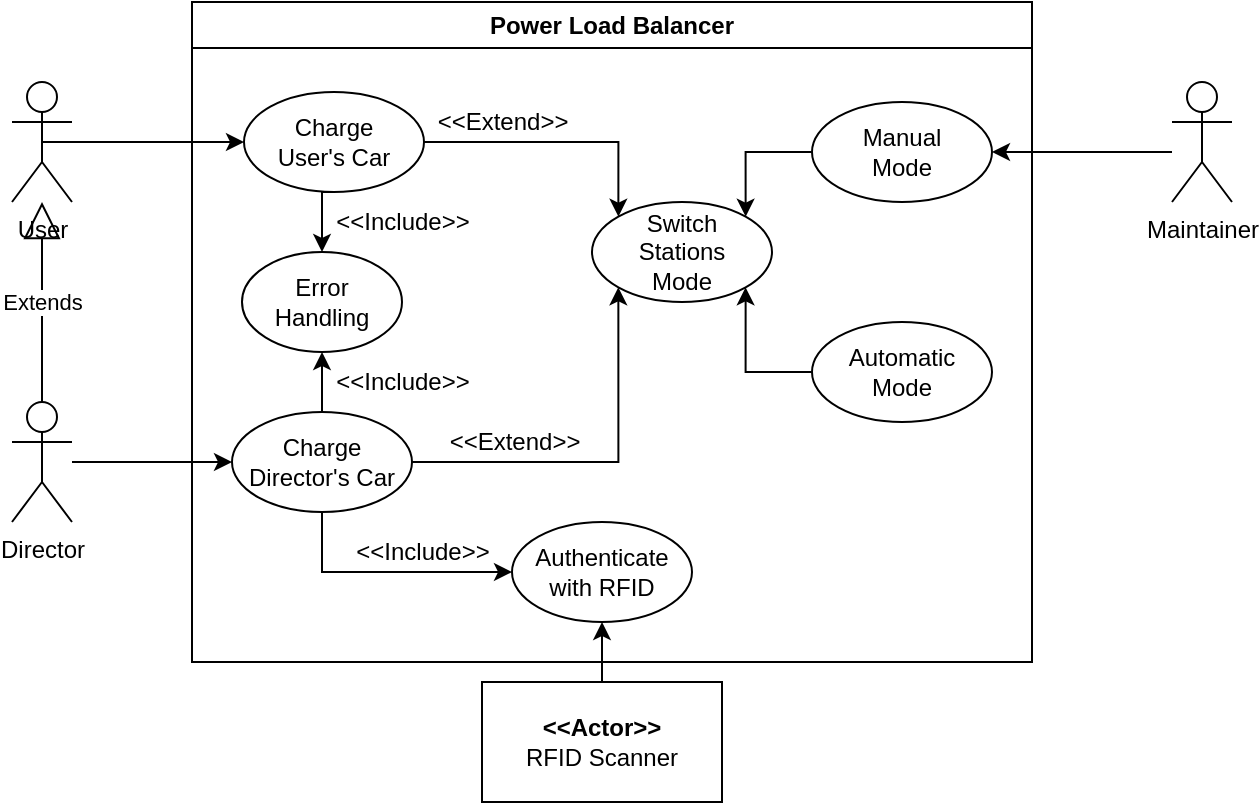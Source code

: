 <mxfile version="20.8.10" type="device" pages="9"><diagram name="Use_Cases" id="hXcqNuQaKbcEx15GBxKl"><mxGraphModel dx="988" dy="663" grid="1" gridSize="10" guides="1" tooltips="1" connect="1" arrows="1" fold="1" page="1" pageScale="1" pageWidth="827" pageHeight="1169" math="0" shadow="0"><root><mxCell id="0"/><mxCell id="1" parent="0"/><mxCell id="Uc0lZJytYeC7NzbzuCCx-1" value="Power Load Balancer" style="swimlane;whiteSpace=wrap;html=1;" parent="1" vertex="1"><mxGeometry x="180" y="110" width="420" height="330" as="geometry"/></mxCell><mxCell id="Uc0lZJytYeC7NzbzuCCx-19" style="edgeStyle=orthogonalEdgeStyle;rounded=0;orthogonalLoop=1;jettySize=auto;html=1;exitX=0.5;exitY=1;exitDx=0;exitDy=0;entryX=0.5;entryY=0;entryDx=0;entryDy=0;" parent="Uc0lZJytYeC7NzbzuCCx-1" source="Uc0lZJytYeC7NzbzuCCx-7" target="Uc0lZJytYeC7NzbzuCCx-14" edge="1"><mxGeometry relative="1" as="geometry"/></mxCell><mxCell id="Uc0lZJytYeC7NzbzuCCx-26" style="edgeStyle=orthogonalEdgeStyle;rounded=0;orthogonalLoop=1;jettySize=auto;html=1;exitX=1;exitY=0.5;exitDx=0;exitDy=0;entryX=0;entryY=0;entryDx=0;entryDy=0;" parent="Uc0lZJytYeC7NzbzuCCx-1" source="Uc0lZJytYeC7NzbzuCCx-7" target="Uc0lZJytYeC7NzbzuCCx-22" edge="1"><mxGeometry relative="1" as="geometry"/></mxCell><mxCell id="Uc0lZJytYeC7NzbzuCCx-7" value="Charge&lt;br&gt;User's Car" style="ellipse;whiteSpace=wrap;html=1;" parent="Uc0lZJytYeC7NzbzuCCx-1" vertex="1"><mxGeometry x="26" y="45" width="90" height="50" as="geometry"/></mxCell><mxCell id="Uc0lZJytYeC7NzbzuCCx-14" value="Error&lt;br&gt;Handling" style="ellipse;whiteSpace=wrap;html=1;" parent="Uc0lZJytYeC7NzbzuCCx-1" vertex="1"><mxGeometry x="25" y="125" width="80" height="50" as="geometry"/></mxCell><mxCell id="Uc0lZJytYeC7NzbzuCCx-23" style="edgeStyle=orthogonalEdgeStyle;rounded=0;orthogonalLoop=1;jettySize=auto;html=1;entryX=1;entryY=0;entryDx=0;entryDy=0;" parent="Uc0lZJytYeC7NzbzuCCx-1" source="Uc0lZJytYeC7NzbzuCCx-15" target="Uc0lZJytYeC7NzbzuCCx-22" edge="1"><mxGeometry relative="1" as="geometry"><Array as="points"><mxPoint x="277" y="75"/></Array></mxGeometry></mxCell><mxCell id="Uc0lZJytYeC7NzbzuCCx-15" value="Manual&lt;br&gt;Mode" style="ellipse;whiteSpace=wrap;html=1;" parent="Uc0lZJytYeC7NzbzuCCx-1" vertex="1"><mxGeometry x="310" y="50" width="90" height="50" as="geometry"/></mxCell><mxCell id="Uc0lZJytYeC7NzbzuCCx-24" style="edgeStyle=orthogonalEdgeStyle;rounded=0;orthogonalLoop=1;jettySize=auto;html=1;entryX=1;entryY=1;entryDx=0;entryDy=0;" parent="Uc0lZJytYeC7NzbzuCCx-1" source="Uc0lZJytYeC7NzbzuCCx-16" target="Uc0lZJytYeC7NzbzuCCx-22" edge="1"><mxGeometry relative="1" as="geometry"><Array as="points"><mxPoint x="277" y="185"/></Array></mxGeometry></mxCell><mxCell id="Uc0lZJytYeC7NzbzuCCx-16" value="Automatic &lt;br&gt;Mode" style="ellipse;whiteSpace=wrap;html=1;" parent="Uc0lZJytYeC7NzbzuCCx-1" vertex="1"><mxGeometry x="310" y="160" width="90" height="50" as="geometry"/></mxCell><mxCell id="Uc0lZJytYeC7NzbzuCCx-25" style="edgeStyle=orthogonalEdgeStyle;rounded=0;orthogonalLoop=1;jettySize=auto;html=1;entryX=0;entryY=1;entryDx=0;entryDy=0;" parent="Uc0lZJytYeC7NzbzuCCx-1" source="Uc0lZJytYeC7NzbzuCCx-20" target="Uc0lZJytYeC7NzbzuCCx-22" edge="1"><mxGeometry relative="1" as="geometry"/></mxCell><mxCell id="eiCNYdayOHEv7QQn2VeJ-2" style="edgeStyle=orthogonalEdgeStyle;rounded=0;orthogonalLoop=1;jettySize=auto;html=1;exitX=0.5;exitY=1;exitDx=0;exitDy=0;entryX=0;entryY=0.5;entryDx=0;entryDy=0;" parent="Uc0lZJytYeC7NzbzuCCx-1" source="Uc0lZJytYeC7NzbzuCCx-20" target="Uc0lZJytYeC7NzbzuCCx-30" edge="1"><mxGeometry relative="1" as="geometry"/></mxCell><mxCell id="eiCNYdayOHEv7QQn2VeJ-3" style="edgeStyle=orthogonalEdgeStyle;rounded=0;orthogonalLoop=1;jettySize=auto;html=1;exitX=0.5;exitY=0;exitDx=0;exitDy=0;entryX=0.5;entryY=1;entryDx=0;entryDy=0;" parent="Uc0lZJytYeC7NzbzuCCx-1" source="Uc0lZJytYeC7NzbzuCCx-20" target="Uc0lZJytYeC7NzbzuCCx-14" edge="1"><mxGeometry relative="1" as="geometry"/></mxCell><mxCell id="Uc0lZJytYeC7NzbzuCCx-20" value="Charge&lt;br&gt;Director's Car" style="ellipse;whiteSpace=wrap;html=1;" parent="Uc0lZJytYeC7NzbzuCCx-1" vertex="1"><mxGeometry x="20" y="205" width="90" height="50" as="geometry"/></mxCell><mxCell id="Uc0lZJytYeC7NzbzuCCx-22" value="Switch&lt;br&gt;Stations&lt;br&gt;Mode" style="ellipse;whiteSpace=wrap;html=1;" parent="Uc0lZJytYeC7NzbzuCCx-1" vertex="1"><mxGeometry x="200" y="100" width="90" height="50" as="geometry"/></mxCell><mxCell id="Uc0lZJytYeC7NzbzuCCx-28" value="&amp;lt;&amp;lt;Extend&amp;gt;&amp;gt;" style="text;html=1;align=center;verticalAlign=middle;resizable=0;points=[];autosize=1;strokeColor=none;fillColor=none;" parent="Uc0lZJytYeC7NzbzuCCx-1" vertex="1"><mxGeometry x="116" y="205" width="90" height="30" as="geometry"/></mxCell><mxCell id="Uc0lZJytYeC7NzbzuCCx-27" value="&amp;lt;&amp;lt;Extend&amp;gt;&amp;gt;" style="text;html=1;align=center;verticalAlign=middle;resizable=0;points=[];autosize=1;strokeColor=none;fillColor=none;" parent="Uc0lZJytYeC7NzbzuCCx-1" vertex="1"><mxGeometry x="110" y="45" width="90" height="30" as="geometry"/></mxCell><mxCell id="Uc0lZJytYeC7NzbzuCCx-29" value="&amp;lt;&amp;lt;Include&amp;gt;&amp;gt;" style="text;html=1;align=center;verticalAlign=middle;resizable=0;points=[];autosize=1;strokeColor=none;fillColor=none;" parent="Uc0lZJytYeC7NzbzuCCx-1" vertex="1"><mxGeometry x="60" y="95" width="90" height="30" as="geometry"/></mxCell><mxCell id="Uc0lZJytYeC7NzbzuCCx-30" value="Authenticate&lt;br&gt;with RFID" style="ellipse;whiteSpace=wrap;html=1;" parent="Uc0lZJytYeC7NzbzuCCx-1" vertex="1"><mxGeometry x="160" y="260" width="90" height="50" as="geometry"/></mxCell><mxCell id="Uc0lZJytYeC7NzbzuCCx-33" value="&amp;lt;&amp;lt;Include&amp;gt;&amp;gt;" style="text;html=1;align=center;verticalAlign=middle;resizable=0;points=[];autosize=1;strokeColor=none;fillColor=none;" parent="Uc0lZJytYeC7NzbzuCCx-1" vertex="1"><mxGeometry x="70" y="260" width="90" height="30" as="geometry"/></mxCell><mxCell id="Uc0lZJytYeC7NzbzuCCx-35" value="&amp;lt;&amp;lt;Include&amp;gt;&amp;gt;" style="text;html=1;align=center;verticalAlign=middle;resizable=0;points=[];autosize=1;strokeColor=none;fillColor=none;" parent="Uc0lZJytYeC7NzbzuCCx-1" vertex="1"><mxGeometry x="60" y="175" width="90" height="30" as="geometry"/></mxCell><mxCell id="Uc0lZJytYeC7NzbzuCCx-8" style="edgeStyle=orthogonalEdgeStyle;rounded=0;orthogonalLoop=1;jettySize=auto;html=1;exitX=0.5;exitY=0.5;exitDx=0;exitDy=0;exitPerimeter=0;entryX=0;entryY=0.5;entryDx=0;entryDy=0;" parent="1" source="Uc0lZJytYeC7NzbzuCCx-4" target="Uc0lZJytYeC7NzbzuCCx-7" edge="1"><mxGeometry relative="1" as="geometry"/></mxCell><mxCell id="Uc0lZJytYeC7NzbzuCCx-4" value="User" style="shape=umlActor;verticalLabelPosition=bottom;verticalAlign=top;html=1;outlineConnect=0;" parent="1" vertex="1"><mxGeometry x="90" y="150" width="30" height="60" as="geometry"/></mxCell><mxCell id="Uc0lZJytYeC7NzbzuCCx-17" style="edgeStyle=orthogonalEdgeStyle;rounded=0;orthogonalLoop=1;jettySize=auto;html=1;entryX=1;entryY=0.5;entryDx=0;entryDy=0;" parent="1" source="Uc0lZJytYeC7NzbzuCCx-5" target="Uc0lZJytYeC7NzbzuCCx-15" edge="1"><mxGeometry relative="1" as="geometry"><Array as="points"><mxPoint x="680" y="185"/><mxPoint x="680" y="185"/></Array></mxGeometry></mxCell><mxCell id="Uc0lZJytYeC7NzbzuCCx-5" value="Maintainer" style="shape=umlActor;verticalLabelPosition=bottom;verticalAlign=top;html=1;outlineConnect=0;" parent="1" vertex="1"><mxGeometry x="670" y="150" width="30" height="60" as="geometry"/></mxCell><mxCell id="eiCNYdayOHEv7QQn2VeJ-1" style="edgeStyle=orthogonalEdgeStyle;rounded=0;orthogonalLoop=1;jettySize=auto;html=1;entryX=0;entryY=0.5;entryDx=0;entryDy=0;" parent="1" source="Uc0lZJytYeC7NzbzuCCx-9" target="Uc0lZJytYeC7NzbzuCCx-20" edge="1"><mxGeometry relative="1" as="geometry"/></mxCell><mxCell id="Uc0lZJytYeC7NzbzuCCx-9" value="Director" style="shape=umlActor;verticalLabelPosition=bottom;verticalAlign=top;html=1;outlineConnect=0;" parent="1" vertex="1"><mxGeometry x="90" y="310" width="30" height="60" as="geometry"/></mxCell><mxCell id="Uc0lZJytYeC7NzbzuCCx-13" value="Extends" style="endArrow=block;endSize=16;endFill=0;html=1;rounded=0;exitX=0.5;exitY=0;exitDx=0;exitDy=0;exitPerimeter=0;" parent="1" source="Uc0lZJytYeC7NzbzuCCx-9" target="Uc0lZJytYeC7NzbzuCCx-4" edge="1"><mxGeometry width="160" relative="1" as="geometry"><mxPoint x="330" y="270" as="sourcePoint"/><mxPoint x="105" y="240" as="targetPoint"/></mxGeometry></mxCell><mxCell id="zxk4_Y25nfuj4_BnGtYE-4" style="edgeStyle=orthogonalEdgeStyle;rounded=0;orthogonalLoop=1;jettySize=auto;html=1;entryX=0.5;entryY=1;entryDx=0;entryDy=0;" parent="1" source="zxk4_Y25nfuj4_BnGtYE-3" target="Uc0lZJytYeC7NzbzuCCx-30" edge="1"><mxGeometry relative="1" as="geometry"/></mxCell><mxCell id="zxk4_Y25nfuj4_BnGtYE-3" value="&lt;b&gt;&amp;lt;&amp;lt;Actor&amp;gt;&amp;gt;&lt;/b&gt;&lt;br&gt;RFID Scanner" style="rounded=0;whiteSpace=wrap;html=1;" parent="1" vertex="1"><mxGeometry x="325" y="450" width="120" height="60" as="geometry"/></mxCell></root></mxGraphModel></diagram><diagram id="q2Y8zJSiRfVr6XWF2rqg" name="One user charges his car"><mxGraphModel dx="988" dy="663" grid="1" gridSize="10" guides="1" tooltips="1" connect="1" arrows="1" fold="1" page="1" pageScale="1" pageWidth="827" pageHeight="1169" math="0" shadow="0"><root><mxCell id="0"/><mxCell id="1" parent="0"/><mxCell id="JH8FnecY6E1M0Q_qsem8-1" value="charger:Charger" style="shape=umlLifeline;perimeter=lifelinePerimeter;whiteSpace=wrap;html=1;container=1;dropTarget=0;collapsible=0;recursiveResize=0;outlineConnect=0;portConstraint=eastwest;newEdgeStyle={&quot;edgeStyle&quot;:&quot;elbowEdgeStyle&quot;,&quot;elbow&quot;:&quot;vertical&quot;,&quot;curved&quot;:0,&quot;rounded&quot;:0};" parent="1" vertex="1"><mxGeometry x="275" y="95" width="100" height="300" as="geometry"/></mxCell><mxCell id="EY_keXbV9njBQDsilKT3-6" value="" style="html=1;points=[];perimeter=orthogonalPerimeter;outlineConnect=0;targetShapes=umlLifeline;portConstraint=eastwest;newEdgeStyle={&quot;edgeStyle&quot;:&quot;elbowEdgeStyle&quot;,&quot;elbow&quot;:&quot;vertical&quot;,&quot;curved&quot;:0,&quot;rounded&quot;:0};" parent="JH8FnecY6E1M0Q_qsem8-1" vertex="1"><mxGeometry x="45" y="83" width="10" height="125" as="geometry"/></mxCell><mxCell id="TnpMlTaYEI2RuFGzKHVv-3" value="" style="html=1;points=[];perimeter=orthogonalPerimeter;outlineConnect=0;targetShapes=umlLifeline;portConstraint=eastwest;newEdgeStyle={&quot;edgeStyle&quot;:&quot;elbowEdgeStyle&quot;,&quot;elbow&quot;:&quot;vertical&quot;,&quot;curved&quot;:0,&quot;rounded&quot;:0};" parent="JH8FnecY6E1M0Q_qsem8-1" vertex="1"><mxGeometry x="45" y="228" width="10" height="85" as="geometry"/></mxCell><mxCell id="EY_keXbV9njBQDsilKT3-1" value="sys:System" style="shape=umlLifeline;perimeter=lifelinePerimeter;whiteSpace=wrap;html=1;container=1;dropTarget=0;collapsible=0;recursiveResize=0;outlineConnect=0;portConstraint=eastwest;newEdgeStyle={&quot;edgeStyle&quot;:&quot;elbowEdgeStyle&quot;,&quot;elbow&quot;:&quot;vertical&quot;,&quot;curved&quot;:0,&quot;rounded&quot;:0};" parent="1" vertex="1"><mxGeometry x="465" y="95" width="100" height="300" as="geometry"/></mxCell><mxCell id="EY_keXbV9njBQDsilKT3-13" value="" style="html=1;points=[];perimeter=orthogonalPerimeter;outlineConnect=0;targetShapes=umlLifeline;portConstraint=eastwest;newEdgeStyle={&quot;edgeStyle&quot;:&quot;elbowEdgeStyle&quot;,&quot;elbow&quot;:&quot;vertical&quot;,&quot;curved&quot;:0,&quot;rounded&quot;:0};" parent="EY_keXbV9njBQDsilKT3-1" vertex="1"><mxGeometry x="45" y="98" width="10" height="84" as="geometry"/></mxCell><mxCell id="TnpMlTaYEI2RuFGzKHVv-6" value="" style="html=1;points=[];perimeter=orthogonalPerimeter;outlineConnect=0;targetShapes=umlLifeline;portConstraint=eastwest;newEdgeStyle={&quot;edgeStyle&quot;:&quot;elbowEdgeStyle&quot;,&quot;elbow&quot;:&quot;vertical&quot;,&quot;curved&quot;:0,&quot;rounded&quot;:0};" parent="EY_keXbV9njBQDsilKT3-1" vertex="1"><mxGeometry x="45" y="248" width="10" height="50" as="geometry"/></mxCell><mxCell id="EY_keXbV9njBQDsilKT3-10" style="edgeStyle=elbowEdgeStyle;rounded=0;orthogonalLoop=1;jettySize=auto;html=1;elbow=vertical;curved=0;" parent="1" edge="1"><mxGeometry relative="1" as="geometry"><mxPoint x="84.5" y="179" as="sourcePoint"/><mxPoint x="320" y="179" as="targetPoint"/></mxGeometry></mxCell><mxCell id="TnpMlTaYEI2RuFGzKHVv-4" style="edgeStyle=elbowEdgeStyle;rounded=0;orthogonalLoop=1;jettySize=auto;html=1;elbow=vertical;curved=0;" parent="1" target="TnpMlTaYEI2RuFGzKHVv-3" edge="1"><mxGeometry relative="1" as="geometry"><Array as="points"><mxPoint x="260" y="323"/></Array><mxPoint x="84.5" y="323" as="sourcePoint"/></mxGeometry></mxCell><mxCell id="h_hrYW-MfyM-IO2TRPTw-1" style="edgeStyle=elbowEdgeStyle;rounded=0;orthogonalLoop=1;jettySize=auto;html=1;elbow=vertical;curved=0;" parent="1" edge="1"><mxGeometry relative="1" as="geometry"><Array as="points"><mxPoint x="258" y="232"/></Array><mxPoint x="84.5" y="232" as="sourcePoint"/><mxPoint x="320" y="232" as="targetPoint"/></mxGeometry></mxCell><mxCell id="EY_keXbV9njBQDsilKT3-8" value="" style="shape=umlLifeline;perimeter=lifelinePerimeter;whiteSpace=wrap;html=1;container=1;dropTarget=0;collapsible=0;recursiveResize=0;outlineConnect=0;portConstraint=eastwest;newEdgeStyle={&quot;edgeStyle&quot;:&quot;elbowEdgeStyle&quot;,&quot;elbow&quot;:&quot;vertical&quot;,&quot;curved&quot;:0,&quot;rounded&quot;:0};participant=umlActor;" parent="1" vertex="1"><mxGeometry x="75" y="95" width="20" height="300" as="geometry"/></mxCell><mxCell id="EY_keXbV9njBQDsilKT3-11" value="plug()" style="text;html=1;align=center;verticalAlign=middle;resizable=0;points=[];autosize=1;strokeColor=none;fillColor=none;" parent="1" vertex="1"><mxGeometry x="225" y="153" width="50" height="30" as="geometry"/></mxCell><mxCell id="EY_keXbV9njBQDsilKT3-12" value="User" style="text;html=1;align=center;verticalAlign=middle;resizable=0;points=[];autosize=1;strokeColor=none;fillColor=none;" parent="1" vertex="1"><mxGeometry x="60" y="60" width="50" height="30" as="geometry"/></mxCell><mxCell id="EY_keXbV9njBQDsilKT3-14" style="edgeStyle=elbowEdgeStyle;rounded=0;orthogonalLoop=1;jettySize=auto;html=1;elbow=vertical;curved=0;" parent="1" edge="1"><mxGeometry relative="1" as="geometry"><mxPoint x="330" y="193" as="sourcePoint"/><mxPoint x="510" y="193" as="targetPoint"/></mxGeometry></mxCell><mxCell id="EY_keXbV9njBQDsilKT3-15" value="requestPower()" style="text;html=1;align=center;verticalAlign=middle;resizable=0;points=[];autosize=1;strokeColor=none;fillColor=none;" parent="1" vertex="1"><mxGeometry x="365" y="168" width="110" height="30" as="geometry"/></mxCell><mxCell id="EY_keXbV9njBQDsilKT3-19" style="edgeStyle=elbowEdgeStyle;rounded=0;orthogonalLoop=1;jettySize=auto;html=1;elbow=vertical;curved=0;" parent="1" edge="1"><mxGeometry relative="1" as="geometry"><mxPoint x="510" y="277" as="sourcePoint"/><mxPoint x="330" y="277" as="targetPoint"/></mxGeometry></mxCell><mxCell id="EY_keXbV9njBQDsilKT3-21" value="supplyPower(power)" style="text;html=1;align=center;verticalAlign=middle;resizable=0;points=[];autosize=1;strokeColor=none;fillColor=none;" parent="1" vertex="1"><mxGeometry x="355" y="251" width="130" height="30" as="geometry"/></mxCell><mxCell id="TnpMlTaYEI2RuFGzKHVv-5" value="batteryIsFull" style="text;html=1;align=center;verticalAlign=middle;resizable=0;points=[];autosize=1;strokeColor=none;fillColor=none;" parent="1" vertex="1"><mxGeometry x="205" y="299" width="90" height="30" as="geometry"/></mxCell><mxCell id="TnpMlTaYEI2RuFGzKHVv-7" style="edgeStyle=elbowEdgeStyle;rounded=0;orthogonalLoop=1;jettySize=auto;html=1;elbow=vertical;curved=0;" parent="1" edge="1"><mxGeometry relative="1" as="geometry"><mxPoint x="330" y="343" as="sourcePoint"/><mxPoint x="510" y="343" as="targetPoint"/></mxGeometry></mxCell><mxCell id="TnpMlTaYEI2RuFGzKHVv-8" value="cutPowerOff()" style="text;html=1;align=center;verticalAlign=middle;resizable=0;points=[];autosize=1;strokeColor=none;fillColor=none;" parent="1" vertex="1"><mxGeometry x="370" y="317" width="100" height="30" as="geometry"/></mxCell><mxCell id="TnpMlTaYEI2RuFGzKHVv-10" value="supplyPower(0)" style="text;html=1;align=center;verticalAlign=middle;resizable=0;points=[];autosize=1;strokeColor=none;fillColor=none;" parent="1" vertex="1"><mxGeometry x="365" y="367" width="110" height="30" as="geometry"/></mxCell><mxCell id="TnpMlTaYEI2RuFGzKHVv-11" style="edgeStyle=elbowEdgeStyle;rounded=0;orthogonalLoop=1;jettySize=auto;html=1;elbow=vertical;curved=0;" parent="1" edge="1"><mxGeometry relative="1" as="geometry"><mxPoint x="510" y="393" as="sourcePoint"/><mxPoint x="330" y="393" as="targetPoint"/></mxGeometry></mxCell><mxCell id="h_hrYW-MfyM-IO2TRPTw-2" value="start()" style="text;html=1;align=center;verticalAlign=middle;resizable=0;points=[];autosize=1;strokeColor=none;fillColor=none;" parent="1" vertex="1"><mxGeometry x="225" y="206" width="50" height="30" as="geometry"/></mxCell><mxCell id="Lij_ltW9PKUvT99pRNNL-1" value="&lt;b&gt;One user charges their car&lt;/b&gt;" style="text;html=1;align=center;verticalAlign=middle;resizable=0;points=[];autosize=1;strokeColor=none;fillColor=none;" parent="1" vertex="1"><mxGeometry x="305" y="30" width="180" height="30" as="geometry"/></mxCell><mxCell id="gVG-g4ZFEsvCBuWUo0w--1" value="startSupply()" style="text;html=1;align=center;verticalAlign=middle;resizable=0;points=[];autosize=1;strokeColor=none;fillColor=none;" vertex="1" parent="1"><mxGeometry x="369" y="223" width="90" height="30" as="geometry"/></mxCell><mxCell id="gVG-g4ZFEsvCBuWUo0w--2" style="edgeStyle=elbowEdgeStyle;rounded=0;orthogonalLoop=1;jettySize=auto;html=1;elbow=vertical;curved=0;" edge="1" parent="1"><mxGeometry relative="1" as="geometry"><mxPoint x="330" y="248" as="sourcePoint"/><mxPoint x="510" y="248" as="targetPoint"/></mxGeometry></mxCell><mxCell id="S_2L0KIl2QNiWVHI-WhT-1" value="Power Calculation" style="shape=umlFrame;whiteSpace=wrap;html=1;width=120;height=30;" vertex="1" parent="1"><mxGeometry x="465" y="201" width="230" height="40" as="geometry"/></mxCell><mxCell id="SGuaGQIQ_RG3X5uqrmoo-1" value="lcd:LCDScreen" style="shape=umlLifeline;perimeter=lifelinePerimeter;whiteSpace=wrap;html=1;container=1;dropTarget=0;collapsible=0;recursiveResize=0;outlineConnect=0;portConstraint=eastwest;newEdgeStyle={&quot;edgeStyle&quot;:&quot;elbowEdgeStyle&quot;,&quot;elbow&quot;:&quot;vertical&quot;,&quot;curved&quot;:0,&quot;rounded&quot;:0};" vertex="1" parent="1"><mxGeometry x="140" y="95" width="100" height="300" as="geometry"/></mxCell><mxCell id="SGuaGQIQ_RG3X5uqrmoo-3" value="" style="html=1;points=[];perimeter=orthogonalPerimeter;outlineConnect=0;targetShapes=umlLifeline;portConstraint=eastwest;newEdgeStyle={&quot;edgeStyle&quot;:&quot;elbowEdgeStyle&quot;,&quot;elbow&quot;:&quot;vertical&quot;,&quot;curved&quot;:0,&quot;rounded&quot;:0};" vertex="1" parent="SGuaGQIQ_RG3X5uqrmoo-1"><mxGeometry x="45" y="189" width="10" height="19" as="geometry"/></mxCell><mxCell id="SGuaGQIQ_RG3X5uqrmoo-4" style="edgeStyle=elbowEdgeStyle;rounded=0;orthogonalLoop=1;jettySize=auto;html=1;elbow=vertical;curved=0;" edge="1" parent="1"><mxGeometry relative="1" as="geometry"><mxPoint x="320" y="284" as="sourcePoint"/><mxPoint x="195" y="284" as="targetPoint"/></mxGeometry></mxCell><mxCell id="SGuaGQIQ_RG3X5uqrmoo-5" value="display(power)" style="text;html=1;align=center;verticalAlign=middle;resizable=0;points=[];autosize=1;strokeColor=none;fillColor=none;" vertex="1" parent="1"><mxGeometry x="204" y="260" width="100" height="30" as="geometry"/></mxCell><mxCell id="SGuaGQIQ_RG3X5uqrmoo-7" value="" style="html=1;points=[];perimeter=orthogonalPerimeter;outlineConnect=0;targetShapes=umlLifeline;portConstraint=eastwest;newEdgeStyle={&quot;edgeStyle&quot;:&quot;elbowEdgeStyle&quot;,&quot;elbow&quot;:&quot;vertical&quot;,&quot;curved&quot;:0,&quot;rounded&quot;:0};" vertex="1" parent="1"><mxGeometry x="185" y="348" width="10" height="19" as="geometry"/></mxCell><mxCell id="SGuaGQIQ_RG3X5uqrmoo-8" style="edgeStyle=elbowEdgeStyle;rounded=0;orthogonalLoop=1;jettySize=auto;html=1;elbow=vertical;curved=0;" edge="1" parent="1"><mxGeometry relative="1" as="geometry"><mxPoint x="320" y="348" as="sourcePoint"/><mxPoint x="195" y="348" as="targetPoint"/></mxGeometry></mxCell><mxCell id="SGuaGQIQ_RG3X5uqrmoo-9" value="display(finish)" style="text;html=1;align=center;verticalAlign=middle;resizable=0;points=[];autosize=1;strokeColor=none;fillColor=none;" vertex="1" parent="1"><mxGeometry x="202" y="325" width="100" height="30" as="geometry"/></mxCell></root></mxGraphModel></diagram><diagram id="vsjjd0cdxuf9tCSooRpl" name="One Director / Several Users"><mxGraphModel dx="1815" dy="663" grid="1" gridSize="10" guides="1" tooltips="1" connect="1" arrows="1" fold="1" page="1" pageScale="1" pageWidth="827" pageHeight="1169" math="0" shadow="0"><root><mxCell id="0"/><mxCell id="1" parent="0"/><mxCell id="hnk7kzNh8n81eNbSokXO-2" value="loop" style="shape=umlFrame;whiteSpace=wrap;html=1;" vertex="1" parent="1"><mxGeometry x="10" y="280" width="370" height="90" as="geometry"/></mxCell><mxCell id="hnk7kzNh8n81eNbSokXO-3" value="sys:System" style="shape=umlLifeline;perimeter=lifelinePerimeter;whiteSpace=wrap;html=1;container=1;dropTarget=0;collapsible=0;recursiveResize=0;outlineConnect=0;portConstraint=eastwest;newEdgeStyle={&quot;edgeStyle&quot;:&quot;elbowEdgeStyle&quot;,&quot;elbow&quot;:&quot;vertical&quot;,&quot;curved&quot;:0,&quot;rounded&quot;:0};" vertex="1" parent="1"><mxGeometry x="279" y="97.5" width="100" height="342.5" as="geometry"/></mxCell><mxCell id="hnk7kzNh8n81eNbSokXO-4" value="" style="html=1;points=[];perimeter=orthogonalPerimeter;outlineConnect=0;targetShapes=umlLifeline;portConstraint=eastwest;newEdgeStyle={&quot;edgeStyle&quot;:&quot;elbowEdgeStyle&quot;,&quot;elbow&quot;:&quot;vertical&quot;,&quot;curved&quot;:0,&quot;rounded&quot;:0};" vertex="1" parent="hnk7kzNh8n81eNbSokXO-3"><mxGeometry x="44" y="206.5" width="10" height="53.5" as="geometry"/></mxCell><mxCell id="hnk7kzNh8n81eNbSokXO-5" value="charger[n]:Charger" style="shape=umlLifeline;perimeter=lifelinePerimeter;whiteSpace=wrap;html=1;container=1;dropTarget=0;collapsible=0;recursiveResize=0;outlineConnect=0;portConstraint=eastwest;newEdgeStyle={&quot;edgeStyle&quot;:&quot;elbowEdgeStyle&quot;,&quot;elbow&quot;:&quot;vertical&quot;,&quot;curved&quot;:0,&quot;rounded&quot;:0};" vertex="1" parent="1"><mxGeometry x="50" y="97.5" width="110" height="342.5" as="geometry"/></mxCell><mxCell id="hnk7kzNh8n81eNbSokXO-6" value="" style="shape=umlLifeline;perimeter=lifelinePerimeter;whiteSpace=wrap;html=1;container=1;dropTarget=0;collapsible=0;recursiveResize=0;outlineConnect=0;portConstraint=eastwest;newEdgeStyle={&quot;edgeStyle&quot;:&quot;elbowEdgeStyle&quot;,&quot;elbow&quot;:&quot;vertical&quot;,&quot;curved&quot;:0,&quot;rounded&quot;:0};participant=umlActor;" vertex="1" parent="1"><mxGeometry x="-55" y="102.5" width="20" height="337.5" as="geometry"/></mxCell><mxCell id="hnk7kzNh8n81eNbSokXO-7" value="Users" style="text;html=1;align=center;verticalAlign=middle;resizable=0;points=[];autosize=1;strokeColor=none;fillColor=none;" vertex="1" parent="1"><mxGeometry x="-70" y="67.5" width="50" height="30" as="geometry"/></mxCell><mxCell id="hnk7kzNh8n81eNbSokXO-8" value="&lt;b&gt;2 directors&lt;/b&gt;" style="text;html=1;align=center;verticalAlign=middle;resizable=0;points=[];autosize=1;strokeColor=none;fillColor=none;" vertex="1" parent="1"><mxGeometry x="123.75" y="37.5" width="80" height="30" as="geometry"/></mxCell><mxCell id="hnk7kzNh8n81eNbSokXO-9" value="switchMode(Director)" style="text;html=1;align=center;verticalAlign=middle;resizable=0;points=[];autosize=1;strokeColor=none;fillColor=none;" vertex="1" parent="1"><mxGeometry x="148.75" y="291" width="140" height="30" as="geometry"/></mxCell><mxCell id="hnk7kzNh8n81eNbSokXO-10" value="Profile Registration" style="shape=umlFrame;whiteSpace=wrap;html=1;width=100;height=30;" vertex="1" parent="1"><mxGeometry x="-150.5" y="170" width="560.5" height="50" as="geometry"/></mxCell><mxCell id="hnk7kzNh8n81eNbSokXO-11" value="charger[i]:Charger" style="shape=umlLifeline;perimeter=lifelinePerimeter;whiteSpace=wrap;html=1;container=1;dropTarget=0;collapsible=0;recursiveResize=0;outlineConnect=0;portConstraint=eastwest;newEdgeStyle={&quot;edgeStyle&quot;:&quot;elbowEdgeStyle&quot;,&quot;elbow&quot;:&quot;vertical&quot;,&quot;curved&quot;:0,&quot;rounded&quot;:0};" vertex="1" parent="1"><mxGeometry x="50" y="224.5" width="110" height="215.5" as="geometry"/></mxCell><mxCell id="hnk7kzNh8n81eNbSokXO-12" value="" style="html=1;points=[];perimeter=orthogonalPerimeter;outlineConnect=0;targetShapes=umlLifeline;portConstraint=eastwest;newEdgeStyle={&quot;edgeStyle&quot;:&quot;elbowEdgeStyle&quot;,&quot;elbow&quot;:&quot;vertical&quot;,&quot;curved&quot;:0,&quot;rounded&quot;:0};" vertex="1" parent="1"><mxGeometry x="99" y="317" width="10" height="43" as="geometry"/></mxCell><mxCell id="hnk7kzNh8n81eNbSokXO-13" style="edgeStyle=elbowEdgeStyle;rounded=0;orthogonalLoop=1;jettySize=auto;html=1;elbow=vertical;curved=0;" edge="1" parent="1"><mxGeometry relative="1" as="geometry"><mxPoint x="323" y="317" as="sourcePoint"/><mxPoint x="109" y="317" as="targetPoint"/></mxGeometry></mxCell><mxCell id="hnk7kzNh8n81eNbSokXO-14" value="i=0, [i&amp;lt;n]" style="text;html=1;align=center;verticalAlign=middle;resizable=0;points=[];autosize=1;strokeColor=none;fillColor=none;" vertex="1" parent="1"><mxGeometry x="10" y="340" width="70" height="30" as="geometry"/></mxCell><mxCell id="hnk7kzNh8n81eNbSokXO-16" value="Power Calculation" style="shape=umlFrame;whiteSpace=wrap;html=1;width=120;height=30;" vertex="1" parent="1"><mxGeometry x="190" y="224.5" width="220" height="40" as="geometry"/></mxCell><mxCell id="hnk7kzNh8n81eNbSokXO-25" value="Charge Car" style="shape=umlFrame;whiteSpace=wrap;html=1;width=120;height=30;" vertex="1" parent="1"><mxGeometry x="10" y="387" width="370" height="40" as="geometry"/></mxCell></root></mxGraphModel></diagram><diagram id="L91WJHeqNSlltP3s7UpV" name="Failed RFID"><mxGraphModel dx="988" dy="663" grid="1" gridSize="10" guides="1" tooltips="1" connect="1" arrows="1" fold="1" page="1" pageScale="1" pageWidth="827" pageHeight="1169" math="0" shadow="0"><root><mxCell id="0"/><mxCell id="1" parent="0"/><mxCell id="LqpgPdY3ESijp1BwwpFL-7" style="edgeStyle=elbowEdgeStyle;rounded=0;orthogonalLoop=1;jettySize=auto;html=1;elbow=vertical;curved=0;" parent="1" source="LqpgPdY3ESijp1BwwpFL-2" target="LqpgPdY3ESijp1BwwpFL-6" edge="1"><mxGeometry relative="1" as="geometry"><mxPoint x="139.5" y="170" as="sourcePoint"/><mxPoint x="325" y="170" as="targetPoint"/><Array as="points"><mxPoint x="260" y="170"/></Array></mxGeometry></mxCell><mxCell id="LqpgPdY3ESijp1BwwpFL-2" value="" style="shape=umlLifeline;perimeter=lifelinePerimeter;whiteSpace=wrap;html=1;container=1;dropTarget=0;collapsible=0;recursiveResize=0;outlineConnect=0;portConstraint=eastwest;newEdgeStyle={&quot;edgeStyle&quot;:&quot;elbowEdgeStyle&quot;,&quot;elbow&quot;:&quot;vertical&quot;,&quot;curved&quot;:0,&quot;rounded&quot;:0};participant=umlActor;" parent="1" vertex="1"><mxGeometry x="113" y="100" width="20" height="180" as="geometry"/></mxCell><mxCell id="LqpgPdY3ESijp1BwwpFL-3" value="charger:Charger" style="shape=umlLifeline;perimeter=lifelinePerimeter;whiteSpace=wrap;html=1;container=1;dropTarget=0;collapsible=0;recursiveResize=0;outlineConnect=0;portConstraint=eastwest;newEdgeStyle={&quot;edgeStyle&quot;:&quot;elbowEdgeStyle&quot;,&quot;elbow&quot;:&quot;vertical&quot;,&quot;curved&quot;:0,&quot;rounded&quot;:0};" parent="1" vertex="1"><mxGeometry x="346" y="100" width="100" height="180" as="geometry"/></mxCell><mxCell id="LqpgPdY3ESijp1BwwpFL-6" value="" style="html=1;points=[];perimeter=orthogonalPerimeter;outlineConnect=0;targetShapes=umlLifeline;portConstraint=eastwest;newEdgeStyle={&quot;edgeStyle&quot;:&quot;elbowEdgeStyle&quot;,&quot;elbow&quot;:&quot;vertical&quot;,&quot;curved&quot;:0,&quot;rounded&quot;:0};" parent="LqpgPdY3ESijp1BwwpFL-3" vertex="1"><mxGeometry x="45" y="70" width="10" height="110" as="geometry"/></mxCell><mxCell id="LqpgPdY3ESijp1BwwpFL-4" value="sys:System" style="shape=umlLifeline;perimeter=lifelinePerimeter;whiteSpace=wrap;html=1;container=1;dropTarget=0;collapsible=0;recursiveResize=0;outlineConnect=0;portConstraint=eastwest;newEdgeStyle={&quot;edgeStyle&quot;:&quot;elbowEdgeStyle&quot;,&quot;elbow&quot;:&quot;vertical&quot;,&quot;curved&quot;:0,&quot;rounded&quot;:0};" parent="1" vertex="1"><mxGeometry x="534" y="100" width="100" height="180" as="geometry"/></mxCell><mxCell id="LqpgPdY3ESijp1BwwpFL-12" value="" style="html=1;points=[];perimeter=orthogonalPerimeter;outlineConnect=0;targetShapes=umlLifeline;portConstraint=eastwest;newEdgeStyle={&quot;edgeStyle&quot;:&quot;elbowEdgeStyle&quot;,&quot;elbow&quot;:&quot;vertical&quot;,&quot;curved&quot;:0,&quot;rounded&quot;:0};" parent="LqpgPdY3ESijp1BwwpFL-4" vertex="1"><mxGeometry x="45" y="90" width="10" height="90" as="geometry"/></mxCell><mxCell id="LqpgPdY3ESijp1BwwpFL-8" value="authenticateRFID()" style="text;html=1;align=center;verticalAlign=middle;resizable=0;points=[];autosize=1;strokeColor=none;fillColor=none;" parent="1" vertex="1"><mxGeometry x="245" y="140" width="120" height="30" as="geometry"/></mxCell><mxCell id="LqpgPdY3ESijp1BwwpFL-17" value="Director" style="text;html=1;align=center;verticalAlign=middle;resizable=0;points=[];autosize=1;strokeColor=none;fillColor=none;" parent="1" vertex="1"><mxGeometry x="88" y="70" width="70" height="30" as="geometry"/></mxCell><mxCell id="LqpgPdY3ESijp1BwwpFL-24" style="edgeStyle=elbowEdgeStyle;rounded=0;orthogonalLoop=1;jettySize=auto;html=1;elbow=vertical;curved=0;" parent="1" edge="1"><mxGeometry relative="1" as="geometry"><mxPoint x="940" y="680" as="sourcePoint"/><mxPoint x="1389.5" y="680" as="targetPoint"/></mxGeometry></mxCell><mxCell id="eetPI50Ro5q6QBmRFvy1-2" value="error(authentification)" style="text;html=1;align=center;verticalAlign=middle;resizable=0;points=[];autosize=1;strokeColor=none;fillColor=none;" parent="1" vertex="1"><mxGeometry x="411" y="203" width="140" height="30" as="geometry"/></mxCell><mxCell id="VqP_aBQJQkLUbW5o3Qw1-1" value="&lt;b&gt;RFID authentification malfunctions&lt;/b&gt;" style="text;html=1;align=center;verticalAlign=middle;resizable=0;points=[];autosize=1;strokeColor=none;fillColor=none;" parent="1" vertex="1"><mxGeometry x="230" y="40" width="220" height="30" as="geometry"/></mxCell><mxCell id="1VbvCNH8LxsaplRGVsXA-1" value="lcd:LCDScreen" style="shape=umlLifeline;perimeter=lifelinePerimeter;whiteSpace=wrap;html=1;container=1;dropTarget=0;collapsible=0;recursiveResize=0;outlineConnect=0;portConstraint=eastwest;newEdgeStyle={&quot;edgeStyle&quot;:&quot;elbowEdgeStyle&quot;,&quot;elbow&quot;:&quot;vertical&quot;,&quot;curved&quot;:0,&quot;rounded&quot;:0};" parent="1" vertex="1"><mxGeometry x="163" y="100" width="100" height="180" as="geometry"/></mxCell><mxCell id="1VbvCNH8LxsaplRGVsXA-3" value="" style="html=1;points=[];perimeter=orthogonalPerimeter;outlineConnect=0;targetShapes=umlLifeline;portConstraint=eastwest;newEdgeStyle={&quot;edgeStyle&quot;:&quot;elbowEdgeStyle&quot;,&quot;elbow&quot;:&quot;vertical&quot;,&quot;curved&quot;:0,&quot;rounded&quot;:0};" parent="1VbvCNH8LxsaplRGVsXA-1" vertex="1"><mxGeometry x="45" y="160" width="10" height="20" as="geometry"/></mxCell><mxCell id="1VbvCNH8LxsaplRGVsXA-4" style="edgeStyle=elbowEdgeStyle;rounded=0;orthogonalLoop=1;jettySize=auto;html=1;elbow=vertical;curved=0;" parent="1" source="LqpgPdY3ESijp1BwwpFL-6" target="1VbvCNH8LxsaplRGVsXA-3" edge="1"><mxGeometry relative="1" as="geometry"><mxPoint x="376" y="254" as="sourcePoint"/><mxPoint x="235" y="254" as="targetPoint"/><Array as="points"><mxPoint x="305" y="260"/></Array></mxGeometry></mxCell><mxCell id="1VbvCNH8LxsaplRGVsXA-5" style="edgeStyle=elbowEdgeStyle;rounded=0;orthogonalLoop=1;jettySize=auto;html=1;elbow=vertical;curved=0;" parent="1" source="LqpgPdY3ESijp1BwwpFL-6" target="LqpgPdY3ESijp1BwwpFL-12" edge="1"><mxGeometry relative="1" as="geometry"><mxPoint x="386" y="191" as="sourcePoint"/><mxPoint x="569" y="191" as="targetPoint"/><Array as="points"><mxPoint x="500" y="190"/></Array></mxGeometry></mxCell><mxCell id="1VbvCNH8LxsaplRGVsXA-6" style="edgeStyle=elbowEdgeStyle;rounded=0;orthogonalLoop=1;jettySize=auto;html=1;elbow=vertical;curved=0;" parent="1" source="LqpgPdY3ESijp1BwwpFL-12" target="LqpgPdY3ESijp1BwwpFL-6" edge="1"><mxGeometry relative="1" as="geometry"><mxPoint x="593" y="240" as="sourcePoint"/><mxPoint x="410" y="240" as="targetPoint"/><Array as="points"><mxPoint x="490" y="230"/></Array></mxGeometry></mxCell><mxCell id="1VbvCNH8LxsaplRGVsXA-7" value="registerDirector(profile)" style="text;html=1;align=center;verticalAlign=middle;resizable=0;points=[];autosize=1;strokeColor=none;fillColor=none;" parent="1" vertex="1"><mxGeometry x="411" y="163" width="150" height="30" as="geometry"/></mxCell><mxCell id="1VbvCNH8LxsaplRGVsXA-8" value="display(AuthenticationFailed)" style="text;html=1;align=center;verticalAlign=middle;resizable=0;points=[];autosize=1;strokeColor=none;fillColor=none;" parent="1" vertex="1"><mxGeometry x="220" y="233" width="180" height="30" as="geometry"/></mxCell></root></mxGraphModel></diagram><diagram id="dfp00pMBjNCaAJDMUb9f" name="Pending Start"><mxGraphModel dx="988" dy="663" grid="1" gridSize="10" guides="1" tooltips="1" connect="1" arrows="1" fold="1" page="1" pageScale="1" pageWidth="827" pageHeight="1169" math="0" shadow="0"><root><mxCell id="0"/><mxCell id="1" parent="0"/><mxCell id="yAazx5gfza0u_K4Nm683-1" value="&lt;b&gt;A user forgets to press the start button&lt;/b&gt;" style="text;html=1;align=center;verticalAlign=middle;resizable=0;points=[];autosize=1;strokeColor=none;fillColor=none;" parent="1" vertex="1"><mxGeometry x="289" y="40" width="250" height="30" as="geometry"/></mxCell><mxCell id="FCk-74fV8w1vJVraRQM0-1" value="charger:Charger" style="shape=umlLifeline;perimeter=lifelinePerimeter;whiteSpace=wrap;html=1;container=1;dropTarget=0;collapsible=0;recursiveResize=0;outlineConnect=0;portConstraint=eastwest;newEdgeStyle={&quot;edgeStyle&quot;:&quot;elbowEdgeStyle&quot;,&quot;elbow&quot;:&quot;vertical&quot;,&quot;curved&quot;:0,&quot;rounded&quot;:0};" parent="1" vertex="1"><mxGeometry x="363" y="95" width="100" height="395" as="geometry"/></mxCell><mxCell id="FCk-74fV8w1vJVraRQM0-2" value="" style="html=1;points=[];perimeter=orthogonalPerimeter;outlineConnect=0;targetShapes=umlLifeline;portConstraint=eastwest;newEdgeStyle={&quot;edgeStyle&quot;:&quot;elbowEdgeStyle&quot;,&quot;elbow&quot;:&quot;vertical&quot;,&quot;curved&quot;:0,&quot;rounded&quot;:0};" parent="FCk-74fV8w1vJVraRQM0-1" vertex="1"><mxGeometry x="45" y="65" width="10" height="125" as="geometry"/></mxCell><mxCell id="FCk-74fV8w1vJVraRQM0-3" value="" style="html=1;points=[];perimeter=orthogonalPerimeter;outlineConnect=0;targetShapes=umlLifeline;portConstraint=eastwest;newEdgeStyle={&quot;edgeStyle&quot;:&quot;elbowEdgeStyle&quot;,&quot;elbow&quot;:&quot;vertical&quot;,&quot;curved&quot;:0,&quot;rounded&quot;:0};" parent="FCk-74fV8w1vJVraRQM0-1" vertex="1"><mxGeometry x="45" y="277" width="10" height="113" as="geometry"/></mxCell><mxCell id="FCk-74fV8w1vJVraRQM0-4" value="sys:System" style="shape=umlLifeline;perimeter=lifelinePerimeter;whiteSpace=wrap;html=1;container=1;dropTarget=0;collapsible=0;recursiveResize=0;outlineConnect=0;portConstraint=eastwest;newEdgeStyle={&quot;edgeStyle&quot;:&quot;elbowEdgeStyle&quot;,&quot;elbow&quot;:&quot;vertical&quot;,&quot;curved&quot;:0,&quot;rounded&quot;:0};" parent="1" vertex="1"><mxGeometry x="553" y="95" width="100" height="385" as="geometry"/></mxCell><mxCell id="FCk-74fV8w1vJVraRQM0-5" value="" style="html=1;points=[];perimeter=orthogonalPerimeter;outlineConnect=0;targetShapes=umlLifeline;portConstraint=eastwest;newEdgeStyle={&quot;edgeStyle&quot;:&quot;elbowEdgeStyle&quot;,&quot;elbow&quot;:&quot;vertical&quot;,&quot;curved&quot;:0,&quot;rounded&quot;:0};" parent="FCk-74fV8w1vJVraRQM0-4" vertex="1"><mxGeometry x="45" y="80" width="10" height="40" as="geometry"/></mxCell><mxCell id="FCk-74fV8w1vJVraRQM0-6" value="" style="html=1;points=[];perimeter=orthogonalPerimeter;outlineConnect=0;targetShapes=umlLifeline;portConstraint=eastwest;newEdgeStyle={&quot;edgeStyle&quot;:&quot;elbowEdgeStyle&quot;,&quot;elbow&quot;:&quot;vertical&quot;,&quot;curved&quot;:0,&quot;rounded&quot;:0};" parent="FCk-74fV8w1vJVraRQM0-4" vertex="1"><mxGeometry x="45" y="330" width="10" height="50" as="geometry"/></mxCell><mxCell id="LisdBsGxRTW5sQ-Nxuzx-2" value="" style="html=1;points=[];perimeter=orthogonalPerimeter;outlineConnect=0;targetShapes=umlLifeline;portConstraint=eastwest;newEdgeStyle={&quot;edgeStyle&quot;:&quot;elbowEdgeStyle&quot;,&quot;elbow&quot;:&quot;vertical&quot;,&quot;curved&quot;:0,&quot;rounded&quot;:0};" parent="FCk-74fV8w1vJVraRQM0-4" vertex="1"><mxGeometry x="45" y="185" width="10" height="95" as="geometry"/></mxCell><mxCell id="FCk-74fV8w1vJVraRQM0-7" style="edgeStyle=elbowEdgeStyle;rounded=0;orthogonalLoop=1;jettySize=auto;html=1;elbow=vertical;curved=0;" parent="1" source="FCk-74fV8w1vJVraRQM0-10" edge="1"><mxGeometry relative="1" as="geometry"><mxPoint x="272.5" y="161" as="sourcePoint"/><mxPoint x="408" y="161" as="targetPoint"/></mxGeometry></mxCell><mxCell id="FCk-74fV8w1vJVraRQM0-8" style="edgeStyle=elbowEdgeStyle;rounded=0;orthogonalLoop=1;jettySize=auto;html=1;elbow=vertical;curved=0;" parent="1" edge="1"><mxGeometry relative="1" as="geometry"><Array as="points"><mxPoint x="348" y="405"/></Array><mxPoint x="178.5" y="405" as="sourcePoint"/><mxPoint x="408" y="405" as="targetPoint"/></mxGeometry></mxCell><mxCell id="FCk-74fV8w1vJVraRQM0-10" value="" style="shape=umlLifeline;perimeter=lifelinePerimeter;whiteSpace=wrap;html=1;container=1;dropTarget=0;collapsible=0;recursiveResize=0;outlineConnect=0;portConstraint=eastwest;newEdgeStyle={&quot;edgeStyle&quot;:&quot;elbowEdgeStyle&quot;,&quot;elbow&quot;:&quot;vertical&quot;,&quot;curved&quot;:0,&quot;rounded&quot;:0};participant=umlActor;" parent="1" vertex="1"><mxGeometry x="169" y="95" width="20" height="395" as="geometry"/></mxCell><mxCell id="FCk-74fV8w1vJVraRQM0-11" value="plug()" style="text;html=1;align=center;verticalAlign=middle;resizable=0;points=[];autosize=1;strokeColor=none;fillColor=none;" parent="1" vertex="1"><mxGeometry x="313" y="135" width="50" height="30" as="geometry"/></mxCell><mxCell id="FCk-74fV8w1vJVraRQM0-12" value="User" style="text;html=1;align=center;verticalAlign=middle;resizable=0;points=[];autosize=1;strokeColor=none;fillColor=none;" parent="1" vertex="1"><mxGeometry x="154" y="60" width="50" height="30" as="geometry"/></mxCell><mxCell id="FCk-74fV8w1vJVraRQM0-13" style="edgeStyle=elbowEdgeStyle;rounded=0;orthogonalLoop=1;jettySize=auto;html=1;elbow=vertical;curved=0;" parent="1" edge="1"><mxGeometry relative="1" as="geometry"><mxPoint x="418" y="175" as="sourcePoint"/><mxPoint x="598" y="175" as="targetPoint"/></mxGeometry></mxCell><mxCell id="FCk-74fV8w1vJVraRQM0-14" value="requestPower()" style="text;html=1;align=center;verticalAlign=middle;resizable=0;points=[];autosize=1;strokeColor=none;fillColor=none;" parent="1" vertex="1"><mxGeometry x="453" y="150" width="110" height="30" as="geometry"/></mxCell><mxCell id="FCk-74fV8w1vJVraRQM0-17" value="batteryIsFull" style="text;html=1;align=center;verticalAlign=middle;resizable=0;points=[];autosize=1;strokeColor=none;fillColor=none;" parent="1" vertex="1"><mxGeometry x="293" y="381" width="90" height="30" as="geometry"/></mxCell><mxCell id="FCk-74fV8w1vJVraRQM0-18" style="edgeStyle=elbowEdgeStyle;rounded=0;orthogonalLoop=1;jettySize=auto;html=1;elbow=vertical;curved=0;" parent="1" edge="1"><mxGeometry relative="1" as="geometry"><mxPoint x="418" y="425" as="sourcePoint"/><mxPoint x="598" y="425" as="targetPoint"/></mxGeometry></mxCell><mxCell id="FCk-74fV8w1vJVraRQM0-19" value="cutPowerOff()" style="text;html=1;align=center;verticalAlign=middle;resizable=0;points=[];autosize=1;strokeColor=none;fillColor=none;" parent="1" vertex="1"><mxGeometry x="458" y="399" width="100" height="30" as="geometry"/></mxCell><mxCell id="FCk-74fV8w1vJVraRQM0-20" value="supplyPower(0)" style="text;html=1;align=center;verticalAlign=middle;resizable=0;points=[];autosize=1;strokeColor=none;fillColor=none;" parent="1" vertex="1"><mxGeometry x="453" y="449" width="110" height="30" as="geometry"/></mxCell><mxCell id="FCk-74fV8w1vJVraRQM0-21" style="edgeStyle=elbowEdgeStyle;rounded=0;orthogonalLoop=1;jettySize=auto;html=1;elbow=vertical;curved=0;" parent="1" edge="1"><mxGeometry relative="1" as="geometry"><mxPoint x="598" y="475" as="sourcePoint"/><mxPoint x="418" y="475" as="targetPoint"/></mxGeometry></mxCell><mxCell id="FCk-74fV8w1vJVraRQM0-23" style="edgeStyle=elbowEdgeStyle;rounded=0;orthogonalLoop=1;jettySize=auto;html=1;elbow=vertical;curved=0;" parent="1" edge="1"><mxGeometry relative="1" as="geometry"><mxPoint x="598" y="215" as="sourcePoint"/><mxPoint x="418" y="215" as="targetPoint"/><Array as="points"><mxPoint x="518" y="215"/></Array></mxGeometry></mxCell><mxCell id="FCk-74fV8w1vJVraRQM0-24" value="error(PendingStart)" style="text;html=1;align=center;verticalAlign=middle;resizable=0;points=[];autosize=1;strokeColor=none;fillColor=none;" parent="1" vertex="1"><mxGeometry x="443" y="187" width="130" height="30" as="geometry"/></mxCell><mxCell id="FCk-74fV8w1vJVraRQM0-25" value="lcd:LCDScreen" style="shape=umlLifeline;perimeter=lifelinePerimeter;whiteSpace=wrap;html=1;container=1;dropTarget=0;collapsible=0;recursiveResize=0;outlineConnect=0;portConstraint=eastwest;newEdgeStyle={&quot;edgeStyle&quot;:&quot;elbowEdgeStyle&quot;,&quot;elbow&quot;:&quot;vertical&quot;,&quot;curved&quot;:0,&quot;rounded&quot;:0};" parent="1" vertex="1"><mxGeometry x="228" y="95" width="100" height="395" as="geometry"/></mxCell><mxCell id="FCk-74fV8w1vJVraRQM0-26" value="" style="html=1;points=[];perimeter=orthogonalPerimeter;outlineConnect=0;targetShapes=umlLifeline;portConstraint=eastwest;newEdgeStyle={&quot;edgeStyle&quot;:&quot;elbowEdgeStyle&quot;,&quot;elbow&quot;:&quot;vertical&quot;,&quot;curved&quot;:0,&quot;rounded&quot;:0};" parent="FCk-74fV8w1vJVraRQM0-25" vertex="1"><mxGeometry x="45" y="130" width="10" height="40" as="geometry"/></mxCell><mxCell id="FCk-74fV8w1vJVraRQM0-28" style="edgeStyle=elbowEdgeStyle;rounded=0;orthogonalLoop=1;jettySize=auto;html=1;elbow=vertical;curved=0;" parent="1" edge="1"><mxGeometry relative="1" as="geometry"><mxPoint x="408" y="225" as="sourcePoint"/><mxPoint x="283" y="225" as="targetPoint"/></mxGeometry></mxCell><mxCell id="FCk-74fV8w1vJVraRQM0-29" value="display(PressStart)" style="text;html=1;align=center;verticalAlign=middle;resizable=0;points=[];autosize=1;strokeColor=none;fillColor=none;" parent="1" vertex="1"><mxGeometry x="287" y="200" width="120" height="30" as="geometry"/></mxCell><mxCell id="LisdBsGxRTW5sQ-Nxuzx-5" style="edgeStyle=elbowEdgeStyle;rounded=0;orthogonalLoop=1;jettySize=auto;html=1;elbow=vertical;curved=0;" parent="1" source="FCk-74fV8w1vJVraRQM0-30" target="LisdBsGxRTW5sQ-Nxuzx-2" edge="1"><mxGeometry relative="1" as="geometry"><Array as="points"><mxPoint x="460" y="310"/></Array></mxGeometry></mxCell><mxCell id="LisdBsGxRTW5sQ-Nxuzx-8" style="edgeStyle=elbowEdgeStyle;rounded=0;orthogonalLoop=1;jettySize=auto;html=1;elbow=vertical;curved=0;" parent="1" edge="1"><mxGeometry relative="1" as="geometry"><mxPoint x="99.5" y="341" as="sourcePoint"/><mxPoint x="598" y="341" as="targetPoint"/></mxGeometry></mxCell><mxCell id="FCk-74fV8w1vJVraRQM0-30" value="" style="shape=umlLifeline;perimeter=lifelinePerimeter;whiteSpace=wrap;html=1;container=1;dropTarget=0;collapsible=0;recursiveResize=0;outlineConnect=0;portConstraint=eastwest;newEdgeStyle={&quot;edgeStyle&quot;:&quot;elbowEdgeStyle&quot;,&quot;elbow&quot;:&quot;vertical&quot;,&quot;curved&quot;:0,&quot;rounded&quot;:0};participant=umlActor;" parent="1" vertex="1"><mxGeometry x="90" y="95" width="20" height="395" as="geometry"/></mxCell><mxCell id="FCk-74fV8w1vJVraRQM0-31" value="Maintainer" style="text;html=1;align=center;verticalAlign=middle;resizable=0;points=[];autosize=1;strokeColor=none;fillColor=none;" parent="1" vertex="1"><mxGeometry x="60" y="60" width="80" height="30" as="geometry"/></mxCell><mxCell id="LisdBsGxRTW5sQ-Nxuzx-1" style="edgeStyle=elbowEdgeStyle;rounded=0;orthogonalLoop=1;jettySize=auto;html=1;elbow=vertical;curved=0;" parent="1" edge="1"><mxGeometry relative="1" as="geometry"><mxPoint x="283" y="265" as="sourcePoint"/><mxPoint x="408" y="265" as="targetPoint"/><Array as="points"><mxPoint x="346" y="265"/></Array></mxGeometry></mxCell><mxCell id="LisdBsGxRTW5sQ-Nxuzx-3" style="edgeStyle=elbowEdgeStyle;rounded=0;orthogonalLoop=1;jettySize=auto;html=1;elbow=vertical;curved=0;" parent="1" edge="1"><mxGeometry relative="1" as="geometry"><mxPoint x="418" y="280" as="sourcePoint"/><mxPoint x="598" y="280" as="targetPoint"/></mxGeometry></mxCell><mxCell id="LisdBsGxRTW5sQ-Nxuzx-4" value="error(ForgetToStart)" style="text;html=1;align=center;verticalAlign=middle;resizable=0;points=[];autosize=1;strokeColor=none;fillColor=none;" parent="1" vertex="1"><mxGeometry x="443" y="254" width="130" height="30" as="geometry"/></mxCell><mxCell id="LisdBsGxRTW5sQ-Nxuzx-6" value="setMode(manual)" style="text;html=1;align=center;verticalAlign=middle;resizable=0;points=[];autosize=1;strokeColor=none;fillColor=none;" parent="1" vertex="1"><mxGeometry x="287" y="284" width="120" height="30" as="geometry"/></mxCell><mxCell id="LisdBsGxRTW5sQ-Nxuzx-7" value="start(charger)" style="text;html=1;align=center;verticalAlign=middle;resizable=0;points=[];autosize=1;strokeColor=none;fillColor=none;" parent="1" vertex="1"><mxGeometry x="299" y="314" width="100" height="30" as="geometry"/></mxCell><mxCell id="LisdBsGxRTW5sQ-Nxuzx-10" style="edgeStyle=elbowEdgeStyle;rounded=0;orthogonalLoop=1;jettySize=auto;html=1;elbow=vertical;curved=0;" parent="1" source="LisdBsGxRTW5sQ-Nxuzx-2" edge="1"><mxGeometry relative="1" as="geometry"><mxPoint x="418" y="373" as="targetPoint"/></mxGeometry></mxCell><mxCell id="LisdBsGxRTW5sQ-Nxuzx-11" value="supplyPower(PowerAvailable)" style="text;html=1;align=center;verticalAlign=middle;resizable=0;points=[];autosize=1;strokeColor=none;fillColor=none;" parent="1" vertex="1"><mxGeometry x="418" y="344" width="180" height="30" as="geometry"/></mxCell></root></mxGraphModel></diagram><diagram id="LxLmE2_h0A7ubdmkeZ5n" name="Profile Registration"><mxGraphModel dx="1989" dy="780" grid="1" gridSize="10" guides="1" tooltips="1" connect="1" arrows="1" fold="1" page="1" pageScale="1" pageWidth="827" pageHeight="1169" math="0" shadow="0"><root><mxCell id="0"/><mxCell id="1" parent="0"/><mxCell id="KH55eypAEA2_BCdULf7R-41" value="alt" style="shape=umlFrame;whiteSpace=wrap;html=1;pointerEvents=0;width=50;height=30;" parent="1" vertex="1"><mxGeometry x="-100" y="232" width="670" height="145" as="geometry"/></mxCell><mxCell id="0FsMZWWgKDKAs9yHfJIa-6" value="else" style="shape=umlFrame;whiteSpace=wrap;html=1;pointerEvents=0;width=50;height=30;" parent="1" vertex="1"><mxGeometry x="-100" y="377" width="670" height="120" as="geometry"/></mxCell><mxCell id="DC4q9i9reWtRqba7sHcr-1" value="charger4:Charger" style="shape=umlLifeline;perimeter=lifelinePerimeter;whiteSpace=wrap;html=1;container=1;dropTarget=0;collapsible=0;recursiveResize=0;outlineConnect=0;portConstraint=eastwest;newEdgeStyle={&quot;edgeStyle&quot;:&quot;elbowEdgeStyle&quot;,&quot;elbow&quot;:&quot;vertical&quot;,&quot;curved&quot;:0,&quot;rounded&quot;:0};" parent="1" vertex="1"><mxGeometry x="210" y="125" width="100" height="375" as="geometry"/></mxCell><mxCell id="DC4q9i9reWtRqba7sHcr-3" value="" style="shape=umlLifeline;perimeter=lifelinePerimeter;whiteSpace=wrap;html=1;container=1;dropTarget=0;collapsible=0;recursiveResize=0;outlineConnect=0;portConstraint=eastwest;newEdgeStyle={&quot;edgeStyle&quot;:&quot;elbowEdgeStyle&quot;,&quot;elbow&quot;:&quot;vertical&quot;,&quot;curved&quot;:0,&quot;rounded&quot;:0};participant=umlActor;" parent="1" vertex="1"><mxGeometry x="-1" y="117" width="20" height="383" as="geometry"/></mxCell><mxCell id="EehiKX4X-vvYC4TPZYwP-1" value="sys:System" style="shape=umlLifeline;perimeter=lifelinePerimeter;whiteSpace=wrap;html=1;container=1;dropTarget=0;collapsible=0;recursiveResize=0;outlineConnect=0;portConstraint=eastwest;newEdgeStyle={&quot;edgeStyle&quot;:&quot;elbowEdgeStyle&quot;,&quot;elbow&quot;:&quot;vertical&quot;,&quot;curved&quot;:0,&quot;rounded&quot;:0};" parent="1" vertex="1"><mxGeometry x="460" y="125" width="110" height="375" as="geometry"/></mxCell><mxCell id="KH55eypAEA2_BCdULf7R-44" style="edgeStyle=elbowEdgeStyle;rounded=0;orthogonalLoop=1;jettySize=auto;html=1;elbow=vertical;curved=0;" parent="EehiKX4X-vvYC4TPZYwP-1" edge="1"><mxGeometry relative="1" as="geometry"><Array as="points"><mxPoint x="-80" y="164"/></Array><mxPoint x="50" y="164" as="sourcePoint"/><mxPoint x="-194.5" y="164" as="targetPoint"/></mxGeometry></mxCell><mxCell id="KH55eypAEA2_BCdULf7R-21" value="" style="html=1;points=[];perimeter=orthogonalPerimeter;outlineConnect=0;targetShapes=umlLifeline;portConstraint=eastwest;newEdgeStyle={&quot;edgeStyle&quot;:&quot;elbowEdgeStyle&quot;,&quot;elbow&quot;:&quot;vertical&quot;,&quot;curved&quot;:0,&quot;rounded&quot;:0};" parent="EehiKX4X-vvYC4TPZYwP-1" vertex="1"><mxGeometry x="50" y="97" width="10" height="70" as="geometry"/></mxCell><mxCell id="KH55eypAEA2_BCdULf7R-22" value="" style="html=1;points=[];perimeter=orthogonalPerimeter;outlineConnect=0;targetShapes=umlLifeline;portConstraint=eastwest;newEdgeStyle={&quot;edgeStyle&quot;:&quot;elbowEdgeStyle&quot;,&quot;elbow&quot;:&quot;vertical&quot;,&quot;curved&quot;:0,&quot;rounded&quot;:0};" parent="EehiKX4X-vvYC4TPZYwP-1" vertex="1"><mxGeometry x="-204.5" y="82.5" width="10" height="104.5" as="geometry"/></mxCell><mxCell id="KH55eypAEA2_BCdULf7R-23" style="edgeStyle=elbowEdgeStyle;rounded=0;orthogonalLoop=1;jettySize=auto;html=1;elbow=vertical;curved=0;" parent="EehiKX4X-vvYC4TPZYwP-1" edge="1" source="DC4q9i9reWtRqba7sHcr-3"><mxGeometry relative="1" as="geometry"><mxPoint x="-466.676" y="83.765" as="sourcePoint"/><mxPoint x="-204.5" y="83.5" as="targetPoint"/></mxGeometry></mxCell><mxCell id="KH55eypAEA2_BCdULf7R-26" value="authenticateRFID()" style="text;html=1;align=center;verticalAlign=middle;resizable=0;points=[];autosize=1;strokeColor=none;fillColor=none;" parent="EehiKX4X-vvYC4TPZYwP-1" vertex="1"><mxGeometry x="-334.5" y="57" width="120" height="30" as="geometry"/></mxCell><mxCell id="KH55eypAEA2_BCdULf7R-33" style="edgeStyle=elbowEdgeStyle;rounded=0;orthogonalLoop=1;jettySize=auto;html=1;elbow=vertical;curved=0;" parent="EehiKX4X-vvYC4TPZYwP-1" edge="1"><mxGeometry relative="1" as="geometry"><mxPoint x="-194.5" y="97" as="sourcePoint"/><mxPoint x="50" y="97" as="targetPoint"/></mxGeometry></mxCell><mxCell id="0FsMZWWgKDKAs9yHfJIa-11" value="" style="html=1;points=[];perimeter=orthogonalPerimeter;outlineConnect=0;targetShapes=umlLifeline;portConstraint=eastwest;newEdgeStyle={&quot;edgeStyle&quot;:&quot;elbowEdgeStyle&quot;,&quot;elbow&quot;:&quot;vertical&quot;,&quot;curved&quot;:0,&quot;rounded&quot;:0};" parent="EehiKX4X-vvYC4TPZYwP-1" vertex="1"><mxGeometry x="50" y="290" width="10" height="47" as="geometry"/></mxCell><mxCell id="EehiKX4X-vvYC4TPZYwP-16" value="Users" style="text;html=1;align=center;verticalAlign=middle;resizable=0;points=[];autosize=1;strokeColor=none;fillColor=none;" parent="1" vertex="1"><mxGeometry x="-31" y="80" width="50" height="30" as="geometry"/></mxCell><mxCell id="KH55eypAEA2_BCdULf7R-31" value="registerDirector(profile)" style="text;html=1;align=center;verticalAlign=middle;resizable=0;points=[];autosize=1;strokeColor=none;fillColor=none;" parent="1" vertex="1"><mxGeometry x="330" y="195.5" width="150" height="30" as="geometry"/></mxCell><mxCell id="KH55eypAEA2_BCdULf7R-43" value="[profile==Registered]" style="text;html=1;align=center;verticalAlign=middle;resizable=0;points=[];autosize=1;strokeColor=none;fillColor=none;" parent="1" vertex="1"><mxGeometry x="-100" y="289.5" width="130" height="30" as="geometry"/></mxCell><mxCell id="KH55eypAEA2_BCdULf7R-45" value="error(ProfileRegistered)" style="text;html=1;align=center;verticalAlign=middle;resizable=0;points=[];autosize=1;strokeColor=none;fillColor=none;" parent="1" vertex="1"><mxGeometry x="325" y="264" width="150" height="30" as="geometry"/></mxCell><mxCell id="KH55eypAEA2_BCdULf7R-46" style="edgeStyle=elbowEdgeStyle;rounded=0;orthogonalLoop=1;jettySize=auto;html=1;elbow=vertical;curved=0;" parent="1" edge="1" target="FaKQsClj9K1_I-SOyEw2-2"><mxGeometry relative="1" as="geometry"><mxPoint x="255.5" y="304" as="sourcePoint"/><mxPoint x="119.5" y="304" as="targetPoint"/></mxGeometry></mxCell><mxCell id="KH55eypAEA2_BCdULf7R-47" value="display(AlreadyRegistered)" style="text;html=1;align=center;verticalAlign=middle;resizable=0;points=[];autosize=1;strokeColor=none;fillColor=none;" parent="1" vertex="1"><mxGeometry x="95" y="279" width="170" height="30" as="geometry"/></mxCell><mxCell id="0FsMZWWgKDKAs9yHfJIa-8" value="charger1:Charger" style="shape=umlLifeline;perimeter=lifelinePerimeter;whiteSpace=wrap;html=1;container=1;dropTarget=0;collapsible=0;recursiveResize=0;outlineConnect=0;portConstraint=eastwest;newEdgeStyle={&quot;edgeStyle&quot;:&quot;elbowEdgeStyle&quot;,&quot;elbow&quot;:&quot;vertical&quot;,&quot;curved&quot;:0,&quot;rounded&quot;:0};" parent="1" vertex="1"><mxGeometry x="340" y="75" width="100" height="78" as="geometry"/></mxCell><mxCell id="0FsMZWWgKDKAs9yHfJIa-9" value="charger2:Charger" style="shape=umlLifeline;perimeter=lifelinePerimeter;whiteSpace=wrap;html=1;container=1;dropTarget=0;collapsible=0;recursiveResize=0;outlineConnect=0;portConstraint=eastwest;newEdgeStyle={&quot;edgeStyle&quot;:&quot;elbowEdgeStyle&quot;,&quot;elbow&quot;:&quot;vertical&quot;,&quot;curved&quot;:0,&quot;rounded&quot;:0};" parent="1" vertex="1"><mxGeometry x="340" y="125" width="100" height="375" as="geometry"/></mxCell><mxCell id="0FsMZWWgKDKAs9yHfJIa-10" value="" style="html=1;points=[];perimeter=orthogonalPerimeter;outlineConnect=0;targetShapes=umlLifeline;portConstraint=eastwest;newEdgeStyle={&quot;edgeStyle&quot;:&quot;elbowEdgeStyle&quot;,&quot;elbow&quot;:&quot;vertical&quot;,&quot;curved&quot;:0,&quot;rounded&quot;:0};" parent="0FsMZWWgKDKAs9yHfJIa-9" vertex="1"><mxGeometry x="45" y="312" width="10" height="20" as="geometry"/></mxCell><mxCell id="0FsMZWWgKDKAs9yHfJIa-12" style="edgeStyle=elbowEdgeStyle;rounded=0;orthogonalLoop=1;jettySize=auto;html=1;elbow=vertical;curved=0;" parent="1" edge="1"><mxGeometry relative="1" as="geometry"><mxPoint x="510" y="438" as="sourcePoint"/><mxPoint x="395" y="438" as="targetPoint"/></mxGeometry></mxCell><mxCell id="0FsMZWWgKDKAs9yHfJIa-13" value="supplyPower(0)" style="text;html=1;align=center;verticalAlign=middle;resizable=0;points=[];autosize=1;strokeColor=none;fillColor=none;" parent="1" vertex="1"><mxGeometry x="395" y="413" width="110" height="30" as="geometry"/></mxCell><mxCell id="FaKQsClj9K1_I-SOyEw2-14" style="edgeStyle=elbowEdgeStyle;rounded=0;orthogonalLoop=1;jettySize=auto;html=1;elbow=vertical;curved=0;" edge="1" parent="1" source="0FsMZWWgKDKAs9yHfJIa-14" target="FaKQsClj9K1_I-SOyEw2-13"><mxGeometry relative="1" as="geometry"><Array as="points"><mxPoint x="190" y="420"/></Array></mxGeometry></mxCell><mxCell id="0FsMZWWgKDKAs9yHfJIa-14" value="" style="html=1;points=[];perimeter=orthogonalPerimeter;outlineConnect=0;targetShapes=umlLifeline;portConstraint=eastwest;newEdgeStyle={&quot;edgeStyle&quot;:&quot;elbowEdgeStyle&quot;,&quot;elbow&quot;:&quot;vertical&quot;,&quot;curved&quot;:0,&quot;rounded&quot;:0};" parent="1" vertex="1"><mxGeometry x="255" y="410" width="10" height="47" as="geometry"/></mxCell><mxCell id="KGmH32ImjeQzEqRWDCo1-1" value="&lt;b&gt;Profile Registration&lt;/b&gt;" style="text;html=1;align=center;verticalAlign=middle;resizable=0;points=[];autosize=1;strokeColor=none;fillColor=none;" parent="1" vertex="1"><mxGeometry x="334.5" y="40" width="130" height="30" as="geometry"/></mxCell><mxCell id="FaKQsClj9K1_I-SOyEw2-1" value="lcd:LCDScreen" style="shape=umlLifeline;perimeter=lifelinePerimeter;whiteSpace=wrap;html=1;container=1;dropTarget=0;collapsible=0;recursiveResize=0;outlineConnect=0;portConstraint=eastwest;newEdgeStyle={&quot;edgeStyle&quot;:&quot;elbowEdgeStyle&quot;,&quot;elbow&quot;:&quot;vertical&quot;,&quot;curved&quot;:0,&quot;rounded&quot;:0};" vertex="1" parent="1"><mxGeometry x="45" y="125" width="100" height="375" as="geometry"/></mxCell><mxCell id="FaKQsClj9K1_I-SOyEw2-2" value="" style="html=1;points=[];perimeter=orthogonalPerimeter;outlineConnect=0;targetShapes=umlLifeline;portConstraint=eastwest;newEdgeStyle={&quot;edgeStyle&quot;:&quot;elbowEdgeStyle&quot;,&quot;elbow&quot;:&quot;vertical&quot;,&quot;curved&quot;:0,&quot;rounded&quot;:0};" vertex="1" parent="1"><mxGeometry x="90" y="304" width="10" height="30" as="geometry"/></mxCell><mxCell id="FaKQsClj9K1_I-SOyEw2-10" value="display(AuthentificationSuccess)" style="text;html=1;align=center;verticalAlign=middle;resizable=0;points=[];autosize=1;strokeColor=none;fillColor=none;" vertex="1" parent="1"><mxGeometry x="70" y="390" width="200" height="30" as="geometry"/></mxCell><mxCell id="FaKQsClj9K1_I-SOyEw2-13" value="" style="html=1;points=[];perimeter=orthogonalPerimeter;outlineConnect=0;targetShapes=umlLifeline;portConstraint=eastwest;newEdgeStyle={&quot;edgeStyle&quot;:&quot;elbowEdgeStyle&quot;,&quot;elbow&quot;:&quot;vertical&quot;,&quot;curved&quot;:0,&quot;rounded&quot;:0};" vertex="1" parent="1"><mxGeometry x="90" y="420" width="10" height="27" as="geometry"/></mxCell><mxCell id="FaKQsClj9K1_I-SOyEw2-15" style="edgeStyle=elbowEdgeStyle;rounded=0;orthogonalLoop=1;jettySize=auto;html=1;elbow=vertical;curved=0;" edge="1" parent="1"><mxGeometry relative="1" as="geometry"><Array as="points"><mxPoint x="379.5" y="415"/></Array><mxPoint x="509.5" y="415" as="sourcePoint"/><mxPoint x="265" y="415" as="targetPoint"/></mxGeometry></mxCell><mxCell id="FaKQsClj9K1_I-SOyEw2-16" value="ProfileRegistered" style="text;html=1;align=center;verticalAlign=middle;resizable=0;points=[];autosize=1;strokeColor=none;fillColor=none;" vertex="1" parent="1"><mxGeometry x="339.5" y="390" width="120" height="30" as="geometry"/></mxCell><mxCell id="6rgOzDDwo0WEsw4F9DlD-20" value="[profile==NotRegistered]" style="text;html=1;align=center;verticalAlign=middle;resizable=0;points=[];autosize=1;strokeColor=none;fillColor=none;" vertex="1" parent="1"><mxGeometry x="-105" y="427" width="150" height="30" as="geometry"/></mxCell></root></mxGraphModel></diagram><diagram id="KTmhKtAbsyqtSc_I7UX2" name="3 Directors"><mxGraphModel dx="1815" dy="663" grid="1" gridSize="10" guides="1" tooltips="1" connect="1" arrows="1" fold="1" page="1" pageScale="1" pageWidth="827" pageHeight="1169" math="0" shadow="0"><root><mxCell id="0"/><mxCell id="1" parent="0"/><mxCell id="wWKywLqBCcFKK8ijZpXg-1" value="alt" style="shape=umlFrame;whiteSpace=wrap;html=1;" vertex="1" parent="1"><mxGeometry x="-180" y="280" width="590" height="170" as="geometry"/></mxCell><mxCell id="Qdty5wr5ilWp6BqvRhk_-4" value="loop" style="shape=umlFrame;whiteSpace=wrap;html=1;" vertex="1" parent="1"><mxGeometry x="10" y="293" width="370" height="90" as="geometry"/></mxCell><mxCell id="NJUN5ody2oNF2D5CZFQl-2" value="sys:System" style="shape=umlLifeline;perimeter=lifelinePerimeter;whiteSpace=wrap;html=1;container=1;dropTarget=0;collapsible=0;recursiveResize=0;outlineConnect=0;portConstraint=eastwest;newEdgeStyle={&quot;edgeStyle&quot;:&quot;elbowEdgeStyle&quot;,&quot;elbow&quot;:&quot;vertical&quot;,&quot;curved&quot;:0,&quot;rounded&quot;:0};" vertex="1" parent="1"><mxGeometry x="279" y="97.5" width="100" height="512.5" as="geometry"/></mxCell><mxCell id="NJUN5ody2oNF2D5CZFQl-5" value="" style="html=1;points=[];perimeter=orthogonalPerimeter;outlineConnect=0;targetShapes=umlLifeline;portConstraint=eastwest;newEdgeStyle={&quot;edgeStyle&quot;:&quot;elbowEdgeStyle&quot;,&quot;elbow&quot;:&quot;vertical&quot;,&quot;curved&quot;:0,&quot;rounded&quot;:0};" vertex="1" parent="NJUN5ody2oNF2D5CZFQl-2"><mxGeometry x="44" y="219.5" width="10" height="53.5" as="geometry"/></mxCell><mxCell id="NJUN5ody2oNF2D5CZFQl-8" value="charger[n]:Charger" style="shape=umlLifeline;perimeter=lifelinePerimeter;whiteSpace=wrap;html=1;container=1;dropTarget=0;collapsible=0;recursiveResize=0;outlineConnect=0;portConstraint=eastwest;newEdgeStyle={&quot;edgeStyle&quot;:&quot;elbowEdgeStyle&quot;,&quot;elbow&quot;:&quot;vertical&quot;,&quot;curved&quot;:0,&quot;rounded&quot;:0};" vertex="1" parent="1"><mxGeometry x="50" y="97.5" width="110" height="372.5" as="geometry"/></mxCell><mxCell id="NJUN5ody2oNF2D5CZFQl-17" value="" style="shape=umlLifeline;perimeter=lifelinePerimeter;whiteSpace=wrap;html=1;container=1;dropTarget=0;collapsible=0;recursiveResize=0;outlineConnect=0;portConstraint=eastwest;newEdgeStyle={&quot;edgeStyle&quot;:&quot;elbowEdgeStyle&quot;,&quot;elbow&quot;:&quot;vertical&quot;,&quot;curved&quot;:0,&quot;rounded&quot;:0};participant=umlActor;" vertex="1" parent="1"><mxGeometry x="-55" y="102.5" width="20" height="507.5" as="geometry"/></mxCell><mxCell id="NJUN5ody2oNF2D5CZFQl-19" value="Users" style="text;html=1;align=center;verticalAlign=middle;resizable=0;points=[];autosize=1;strokeColor=none;fillColor=none;" vertex="1" parent="1"><mxGeometry x="-70" y="67.5" width="50" height="30" as="geometry"/></mxCell><mxCell id="NJUN5ody2oNF2D5CZFQl-52" value="&lt;b&gt;3 directors&lt;/b&gt;" style="text;html=1;align=center;verticalAlign=middle;resizable=0;points=[];autosize=1;strokeColor=none;fillColor=none;" vertex="1" parent="1"><mxGeometry x="123.75" y="37.5" width="80" height="30" as="geometry"/></mxCell><mxCell id="NJUN5ody2oNF2D5CZFQl-84" value="switchMode(FCFS)" style="text;html=1;align=center;verticalAlign=middle;resizable=0;points=[];autosize=1;strokeColor=none;fillColor=none;" vertex="1" parent="1"><mxGeometry x="153.75" y="304" width="130" height="30" as="geometry"/></mxCell><mxCell id="Qdty5wr5ilWp6BqvRhk_-1" value="Profile Registration" style="shape=umlFrame;whiteSpace=wrap;html=1;width=100;height=30;" vertex="1" parent="1"><mxGeometry x="-150.5" y="170" width="560.5" height="50" as="geometry"/></mxCell><mxCell id="Qdty5wr5ilWp6BqvRhk_-2" value="charger[i]:Charger" style="shape=umlLifeline;perimeter=lifelinePerimeter;whiteSpace=wrap;html=1;container=1;dropTarget=0;collapsible=0;recursiveResize=0;outlineConnect=0;portConstraint=eastwest;newEdgeStyle={&quot;edgeStyle&quot;:&quot;elbowEdgeStyle&quot;,&quot;elbow&quot;:&quot;vertical&quot;,&quot;curved&quot;:0,&quot;rounded&quot;:0};" vertex="1" parent="1"><mxGeometry x="50" y="224.5" width="110" height="385.5" as="geometry"/></mxCell><mxCell id="NJUN5ody2oNF2D5CZFQl-68" value="" style="html=1;points=[];perimeter=orthogonalPerimeter;outlineConnect=0;targetShapes=umlLifeline;portConstraint=eastwest;newEdgeStyle={&quot;edgeStyle&quot;:&quot;elbowEdgeStyle&quot;,&quot;elbow&quot;:&quot;vertical&quot;,&quot;curved&quot;:0,&quot;rounded&quot;:0};" vertex="1" parent="1"><mxGeometry x="99" y="330" width="10" height="43" as="geometry"/></mxCell><mxCell id="Qdty5wr5ilWp6BqvRhk_-3" style="edgeStyle=elbowEdgeStyle;rounded=0;orthogonalLoop=1;jettySize=auto;html=1;elbow=vertical;curved=0;" edge="1" parent="1"><mxGeometry relative="1" as="geometry"><mxPoint x="323" y="330" as="sourcePoint"/><mxPoint x="109" y="330" as="targetPoint"/></mxGeometry></mxCell><mxCell id="Qdty5wr5ilWp6BqvRhk_-5" value="i=0, [i&amp;lt;n]" style="text;html=1;align=center;verticalAlign=middle;resizable=0;points=[];autosize=1;strokeColor=none;fillColor=none;" vertex="1" parent="1"><mxGeometry x="10" y="353" width="70" height="30" as="geometry"/></mxCell><mxCell id="wWKywLqBCcFKK8ijZpXg-2" value="[powerProduced&amp;gt;22kW]" style="text;html=1;align=center;verticalAlign=middle;resizable=0;points=[];autosize=1;strokeColor=none;fillColor=none;" vertex="1" parent="1"><mxGeometry x="-185" y="316.25" width="150" height="30" as="geometry"/></mxCell><mxCell id="j2Vnnc_r4ZMukMNh7ikl-1" value="Power Calculation" style="shape=umlFrame;whiteSpace=wrap;html=1;width=120;height=30;" vertex="1" parent="1"><mxGeometry x="190" y="224.5" width="220" height="40" as="geometry"/></mxCell><mxCell id="j2Vnnc_r4ZMukMNh7ikl-3" value="else" style="shape=umlFrame;whiteSpace=wrap;html=1;" vertex="1" parent="1"><mxGeometry x="-180" y="450" width="590" height="160" as="geometry"/></mxCell><mxCell id="j2Vnnc_r4ZMukMNh7ikl-4" value="loop" style="shape=umlFrame;whiteSpace=wrap;html=1;" vertex="1" parent="1"><mxGeometry x="10" y="457.5" width="370" height="90" as="geometry"/></mxCell><mxCell id="j2Vnnc_r4ZMukMNh7ikl-5" value="" style="html=1;points=[];perimeter=orthogonalPerimeter;outlineConnect=0;targetShapes=umlLifeline;portConstraint=eastwest;newEdgeStyle={&quot;edgeStyle&quot;:&quot;elbowEdgeStyle&quot;,&quot;elbow&quot;:&quot;vertical&quot;,&quot;curved&quot;:0,&quot;rounded&quot;:0};" vertex="1" parent="1"><mxGeometry x="323" y="481.5" width="10" height="53.5" as="geometry"/></mxCell><mxCell id="j2Vnnc_r4ZMukMNh7ikl-7" value="switchMode(Dynamic)" style="text;html=1;align=center;verticalAlign=middle;resizable=0;points=[];autosize=1;strokeColor=none;fillColor=none;" vertex="1" parent="1"><mxGeometry x="148.75" y="468.5" width="140" height="30" as="geometry"/></mxCell><mxCell id="j2Vnnc_r4ZMukMNh7ikl-8" value="" style="html=1;points=[];perimeter=orthogonalPerimeter;outlineConnect=0;targetShapes=umlLifeline;portConstraint=eastwest;newEdgeStyle={&quot;edgeStyle&quot;:&quot;elbowEdgeStyle&quot;,&quot;elbow&quot;:&quot;vertical&quot;,&quot;curved&quot;:0,&quot;rounded&quot;:0};" vertex="1" parent="1"><mxGeometry x="99" y="494.5" width="10" height="43" as="geometry"/></mxCell><mxCell id="j2Vnnc_r4ZMukMNh7ikl-9" style="edgeStyle=elbowEdgeStyle;rounded=0;orthogonalLoop=1;jettySize=auto;html=1;elbow=vertical;curved=0;" edge="1" parent="1"><mxGeometry relative="1" as="geometry"><mxPoint x="323" y="494.5" as="sourcePoint"/><mxPoint x="109" y="494.5" as="targetPoint"/></mxGeometry></mxCell><mxCell id="j2Vnnc_r4ZMukMNh7ikl-10" value="i=0, [i&amp;lt;n]" style="text;html=1;align=center;verticalAlign=middle;resizable=0;points=[];autosize=1;strokeColor=none;fillColor=none;" vertex="1" parent="1"><mxGeometry x="10" y="517.5" width="70" height="30" as="geometry"/></mxCell><mxCell id="j2Vnnc_r4ZMukMNh7ikl-19" value="[powerProduced&amp;lt;22kW]" style="text;html=1;align=center;verticalAlign=middle;resizable=0;points=[];autosize=1;strokeColor=none;fillColor=none;" vertex="1" parent="1"><mxGeometry x="-185" y="501" width="150" height="30" as="geometry"/></mxCell><mxCell id="xmpgXAQ0lT8ZcDE6DTH3-1" value="Charge Car" style="shape=umlFrame;whiteSpace=wrap;html=1;width=120;height=30;" vertex="1" parent="1"><mxGeometry x="10" y="400" width="370" height="40" as="geometry"/></mxCell><mxCell id="xmpgXAQ0lT8ZcDE6DTH3-2" value="Charge Car" style="shape=umlFrame;whiteSpace=wrap;html=1;width=120;height=30;" vertex="1" parent="1"><mxGeometry x="9" y="560" width="370" height="40" as="geometry"/></mxCell></root></mxGraphModel></diagram><diagram id="KVsEmagfpr5-Hl3X6Q8I" name="Peek Hours"><mxGraphModel dx="1815" dy="663" grid="1" gridSize="10" guides="1" tooltips="1" connect="1" arrows="1" fold="1" page="1" pageScale="1" pageWidth="827" pageHeight="1169" math="0" shadow="0"><root><mxCell id="0"/><mxCell id="1" parent="0"/><mxCell id="XTnm_he-QXL7PNgBSNbJ-1" value="loop" style="shape=umlFrame;whiteSpace=wrap;html=1;" vertex="1" parent="1"><mxGeometry x="10" y="280" width="370" height="90" as="geometry"/></mxCell><mxCell id="XTnm_he-QXL7PNgBSNbJ-2" value="sys:System" style="shape=umlLifeline;perimeter=lifelinePerimeter;whiteSpace=wrap;html=1;container=1;dropTarget=0;collapsible=0;recursiveResize=0;outlineConnect=0;portConstraint=eastwest;newEdgeStyle={&quot;edgeStyle&quot;:&quot;elbowEdgeStyle&quot;,&quot;elbow&quot;:&quot;vertical&quot;,&quot;curved&quot;:0,&quot;rounded&quot;:0};" vertex="1" parent="1"><mxGeometry x="279" y="97.5" width="100" height="332.5" as="geometry"/></mxCell><mxCell id="XTnm_he-QXL7PNgBSNbJ-3" value="" style="html=1;points=[];perimeter=orthogonalPerimeter;outlineConnect=0;targetShapes=umlLifeline;portConstraint=eastwest;newEdgeStyle={&quot;edgeStyle&quot;:&quot;elbowEdgeStyle&quot;,&quot;elbow&quot;:&quot;vertical&quot;,&quot;curved&quot;:0,&quot;rounded&quot;:0};" vertex="1" parent="XTnm_he-QXL7PNgBSNbJ-2"><mxGeometry x="44" y="206.5" width="10" height="53.5" as="geometry"/></mxCell><mxCell id="XTnm_he-QXL7PNgBSNbJ-4" value="charger[n]:Charger" style="shape=umlLifeline;perimeter=lifelinePerimeter;whiteSpace=wrap;html=1;container=1;dropTarget=0;collapsible=0;recursiveResize=0;outlineConnect=0;portConstraint=eastwest;newEdgeStyle={&quot;edgeStyle&quot;:&quot;elbowEdgeStyle&quot;,&quot;elbow&quot;:&quot;vertical&quot;,&quot;curved&quot;:0,&quot;rounded&quot;:0};" vertex="1" parent="1"><mxGeometry x="50" y="97.5" width="110" height="332.5" as="geometry"/></mxCell><mxCell id="XTnm_he-QXL7PNgBSNbJ-6" value="" style="shape=umlLifeline;perimeter=lifelinePerimeter;whiteSpace=wrap;html=1;container=1;dropTarget=0;collapsible=0;recursiveResize=0;outlineConnect=0;portConstraint=eastwest;newEdgeStyle={&quot;edgeStyle&quot;:&quot;elbowEdgeStyle&quot;,&quot;elbow&quot;:&quot;vertical&quot;,&quot;curved&quot;:0,&quot;rounded&quot;:0};participant=umlActor;" vertex="1" parent="1"><mxGeometry x="-55" y="102.5" width="20" height="327.5" as="geometry"/></mxCell><mxCell id="XTnm_he-QXL7PNgBSNbJ-7" value="Users" style="text;html=1;align=center;verticalAlign=middle;resizable=0;points=[];autosize=1;strokeColor=none;fillColor=none;" vertex="1" parent="1"><mxGeometry x="-70" y="67.5" width="50" height="30" as="geometry"/></mxCell><mxCell id="XTnm_he-QXL7PNgBSNbJ-8" value="switchMode(Dynamic)" style="text;html=1;align=center;verticalAlign=middle;resizable=0;points=[];autosize=1;strokeColor=none;fillColor=none;" vertex="1" parent="1"><mxGeometry x="148.75" y="291" width="140" height="30" as="geometry"/></mxCell><mxCell id="XTnm_he-QXL7PNgBSNbJ-9" value="Profile Registration" style="shape=umlFrame;whiteSpace=wrap;html=1;width=100;height=30;" vertex="1" parent="1"><mxGeometry x="-150.5" y="170" width="530.5" height="50" as="geometry"/></mxCell><mxCell id="XTnm_he-QXL7PNgBSNbJ-10" value="charger[i]:Charger" style="shape=umlLifeline;perimeter=lifelinePerimeter;whiteSpace=wrap;html=1;container=1;dropTarget=0;collapsible=0;recursiveResize=0;outlineConnect=0;portConstraint=eastwest;newEdgeStyle={&quot;edgeStyle&quot;:&quot;elbowEdgeStyle&quot;,&quot;elbow&quot;:&quot;vertical&quot;,&quot;curved&quot;:0,&quot;rounded&quot;:0};" vertex="1" parent="1"><mxGeometry x="50" y="230" width="110" height="200" as="geometry"/></mxCell><mxCell id="XTnm_he-QXL7PNgBSNbJ-11" value="" style="html=1;points=[];perimeter=orthogonalPerimeter;outlineConnect=0;targetShapes=umlLifeline;portConstraint=eastwest;newEdgeStyle={&quot;edgeStyle&quot;:&quot;elbowEdgeStyle&quot;,&quot;elbow&quot;:&quot;vertical&quot;,&quot;curved&quot;:0,&quot;rounded&quot;:0};" vertex="1" parent="1"><mxGeometry x="99" y="317" width="10" height="43" as="geometry"/></mxCell><mxCell id="XTnm_he-QXL7PNgBSNbJ-12" style="edgeStyle=elbowEdgeStyle;rounded=0;orthogonalLoop=1;jettySize=auto;html=1;elbow=vertical;curved=0;" edge="1" parent="1"><mxGeometry relative="1" as="geometry"><mxPoint x="323" y="317" as="sourcePoint"/><mxPoint x="109" y="317" as="targetPoint"/></mxGeometry></mxCell><mxCell id="XTnm_he-QXL7PNgBSNbJ-13" value="i=0, [i&amp;lt;n]" style="text;html=1;align=center;verticalAlign=middle;resizable=0;points=[];autosize=1;strokeColor=none;fillColor=none;" vertex="1" parent="1"><mxGeometry x="10" y="340" width="70" height="30" as="geometry"/></mxCell><mxCell id="XTnm_he-QXL7PNgBSNbJ-21" value="&lt;b&gt;Peek Hours: 4 users&lt;/b&gt;" style="text;html=1;align=center;verticalAlign=middle;resizable=0;points=[];autosize=1;strokeColor=none;fillColor=none;" vertex="1" parent="1"><mxGeometry x="65" y="30" width="140" height="30" as="geometry"/></mxCell><mxCell id="ykSqO52qRL313Lx-BTWO-1" value="Charge Car" style="shape=umlFrame;whiteSpace=wrap;html=1;width=120;height=30;" vertex="1" parent="1"><mxGeometry x="10" y="387" width="370" height="40" as="geometry"/></mxCell></root></mxGraphModel></diagram><diagram id="oWoohR8rAH_uxX62OtbJ" name="Power Calculation"><mxGraphModel dx="988" dy="663" grid="1" gridSize="10" guides="1" tooltips="1" connect="1" arrows="1" fold="1" page="1" pageScale="1" pageWidth="827" pageHeight="1169" math="0" shadow="0"><root><mxCell id="0"/><mxCell id="1" parent="0"/><mxCell id="Xrs6_AuvW1bXZsQ-wxHw-2" value="sys:System" style="shape=umlLifeline;perimeter=lifelinePerimeter;whiteSpace=wrap;html=1;container=1;dropTarget=0;collapsible=0;recursiveResize=0;outlineConnect=0;portConstraint=eastwest;newEdgeStyle={&quot;edgeStyle&quot;:&quot;elbowEdgeStyle&quot;,&quot;elbow&quot;:&quot;vertical&quot;,&quot;curved&quot;:0,&quot;rounded&quot;:0};" vertex="1" parent="1"><mxGeometry x="279" y="97.5" width="100" height="192.5" as="geometry"/></mxCell><mxCell id="Xrs6_AuvW1bXZsQ-wxHw-5" value="" style="html=1;points=[];perimeter=orthogonalPerimeter;outlineConnect=0;targetShapes=umlLifeline;portConstraint=eastwest;newEdgeStyle={&quot;edgeStyle&quot;:&quot;elbowEdgeStyle&quot;,&quot;elbow&quot;:&quot;vertical&quot;,&quot;curved&quot;:0,&quot;rounded&quot;:0};" vertex="1" parent="Xrs6_AuvW1bXZsQ-wxHw-2"><mxGeometry x="45" y="61" width="10" height="119" as="geometry"/></mxCell><mxCell id="Xrs6_AuvW1bXZsQ-wxHw-6" value="building:Building" style="shape=umlLifeline;perimeter=lifelinePerimeter;whiteSpace=wrap;html=1;container=1;dropTarget=0;collapsible=0;recursiveResize=0;outlineConnect=0;portConstraint=eastwest;newEdgeStyle={&quot;edgeStyle&quot;:&quot;elbowEdgeStyle&quot;,&quot;elbow&quot;:&quot;vertical&quot;,&quot;curved&quot;:0,&quot;rounded&quot;:0};" vertex="1" parent="1"><mxGeometry x="458.5" y="97.5" width="100" height="192.5" as="geometry"/></mxCell><mxCell id="Xrs6_AuvW1bXZsQ-wxHw-7" value="" style="html=1;points=[];perimeter=orthogonalPerimeter;outlineConnect=0;targetShapes=umlLifeline;portConstraint=eastwest;newEdgeStyle={&quot;edgeStyle&quot;:&quot;elbowEdgeStyle&quot;,&quot;elbow&quot;:&quot;vertical&quot;,&quot;curved&quot;:0,&quot;rounded&quot;:0};" vertex="1" parent="Xrs6_AuvW1bXZsQ-wxHw-6"><mxGeometry x="44.5" y="70" width="10" height="100" as="geometry"/></mxCell><mxCell id="Xrs6_AuvW1bXZsQ-wxHw-8" value="solarpanel:SolarPanel" style="shape=umlLifeline;perimeter=lifelinePerimeter;whiteSpace=wrap;html=1;container=1;dropTarget=0;collapsible=0;recursiveResize=0;outlineConnect=0;portConstraint=eastwest;newEdgeStyle={&quot;edgeStyle&quot;:&quot;elbowEdgeStyle&quot;,&quot;elbow&quot;:&quot;vertical&quot;,&quot;curved&quot;:0,&quot;rounded&quot;:0};" vertex="1" parent="1"><mxGeometry x="610" y="97.5" width="130" height="172.5" as="geometry"/></mxCell><mxCell id="Xrs6_AuvW1bXZsQ-wxHw-9" value="" style="html=1;points=[];perimeter=orthogonalPerimeter;outlineConnect=0;targetShapes=umlLifeline;portConstraint=eastwest;newEdgeStyle={&quot;edgeStyle&quot;:&quot;elbowEdgeStyle&quot;,&quot;elbow&quot;:&quot;vertical&quot;,&quot;curved&quot;:0,&quot;rounded&quot;:0};" vertex="1" parent="Xrs6_AuvW1bXZsQ-wxHw-8"><mxGeometry x="60" y="97" width="10" height="25" as="geometry"/></mxCell><mxCell id="Xrs6_AuvW1bXZsQ-wxHw-10" value="getPowerProduced()" style="text;html=1;align=center;verticalAlign=middle;resizable=0;points=[];autosize=1;strokeColor=none;fillColor=none;" vertex="1" parent="1"><mxGeometry x="525" y="163" width="130" height="30" as="geometry"/></mxCell><mxCell id="Xrs6_AuvW1bXZsQ-wxHw-11" style="edgeStyle=elbowEdgeStyle;rounded=0;orthogonalLoop=1;jettySize=auto;html=1;elbow=vertical;curved=0;" edge="1" parent="1"><mxGeometry relative="1" as="geometry"><mxPoint x="334" y="267" as="sourcePoint"/><mxPoint x="503" y="267" as="targetPoint"/></mxGeometry></mxCell><mxCell id="Xrs6_AuvW1bXZsQ-wxHw-12" value="supplyPower(80)" style="text;html=1;align=center;verticalAlign=middle;resizable=0;points=[];autosize=1;strokeColor=none;fillColor=none;" vertex="1" parent="1"><mxGeometry x="363" y="242" width="110" height="30" as="geometry"/></mxCell><mxCell id="Xrs6_AuvW1bXZsQ-wxHw-14" value="getPowerProduced()" style="text;html=1;align=center;verticalAlign=middle;resizable=0;points=[];autosize=1;strokeColor=none;fillColor=none;" vertex="1" parent="1"><mxGeometry x="353" y="142" width="130" height="30" as="geometry"/></mxCell><mxCell id="Xrs6_AuvW1bXZsQ-wxHw-15" style="edgeStyle=elbowEdgeStyle;rounded=0;orthogonalLoop=1;jettySize=auto;html=1;elbow=vertical;curved=0;" edge="1" parent="1"><mxGeometry relative="1" as="geometry"><mxPoint x="513" y="194" as="sourcePoint"/><mxPoint x="670" y="194" as="targetPoint"/><Array as="points"><mxPoint x="630" y="194"/><mxPoint x="670" y="214"/></Array></mxGeometry></mxCell><mxCell id="Xrs6_AuvW1bXZsQ-wxHw-16" style="edgeStyle=elbowEdgeStyle;rounded=0;orthogonalLoop=1;jettySize=auto;html=1;elbow=vertical;curved=0;dashed=1;" edge="1" parent="1"><mxGeometry relative="1" as="geometry"><mxPoint x="670" y="219.238" as="sourcePoint"/><mxPoint x="513" y="219.238" as="targetPoint"/></mxGeometry></mxCell><mxCell id="Xrs6_AuvW1bXZsQ-wxHw-17" value="powerProduced" style="text;html=1;align=center;verticalAlign=middle;resizable=0;points=[];autosize=1;strokeColor=none;fillColor=none;" vertex="1" parent="1"><mxGeometry x="535" y="193" width="110" height="30" as="geometry"/></mxCell><mxCell id="Xrs6_AuvW1bXZsQ-wxHw-18" style="edgeStyle=elbowEdgeStyle;rounded=0;orthogonalLoop=1;jettySize=auto;html=1;elbow=vertical;curved=0;" edge="1" parent="1"><mxGeometry relative="1" as="geometry"><mxPoint x="334" y="168" as="sourcePoint"/><mxPoint x="503" y="168" as="targetPoint"/></mxGeometry></mxCell><mxCell id="Xrs6_AuvW1bXZsQ-wxHw-19" style="edgeStyle=elbowEdgeStyle;rounded=0;orthogonalLoop=1;jettySize=auto;html=1;elbow=vertical;curved=0;dashed=1;" edge="1" parent="1"><mxGeometry relative="1" as="geometry"><mxPoint x="503" y="236" as="sourcePoint"/><mxPoint x="334" y="236" as="targetPoint"/></mxGeometry></mxCell><mxCell id="Xrs6_AuvW1bXZsQ-wxHw-20" value="powerProduced" style="text;html=1;align=center;verticalAlign=middle;resizable=0;points=[];autosize=1;strokeColor=none;fillColor=none;" vertex="1" parent="1"><mxGeometry x="363" y="211" width="110" height="30" as="geometry"/></mxCell><mxCell id="Xrs6_AuvW1bXZsQ-wxHw-21" value="&lt;b&gt;Power Calculation&lt;/b&gt;" style="text;html=1;align=center;verticalAlign=middle;resizable=0;points=[];autosize=1;strokeColor=none;fillColor=none;" vertex="1" parent="1"><mxGeometry x="405" y="45" width="130" height="30" as="geometry"/></mxCell><mxCell id="9nz1d8lpvMBqFS0DII6b-1" value="loop" style="shape=umlFrame;whiteSpace=wrap;html=1;" vertex="1" parent="1"><mxGeometry x="240" y="146" width="520" height="144" as="geometry"/></mxCell><mxCell id="9nz1d8lpvMBqFS0DII6b-2" value="[timeout]" style="text;html=1;align=center;verticalAlign=middle;resizable=0;points=[];autosize=1;strokeColor=none;fillColor=none;" vertex="1" parent="1"><mxGeometry x="240" y="239.5" width="70" height="30" as="geometry"/></mxCell></root></mxGraphModel></diagram></mxfile>